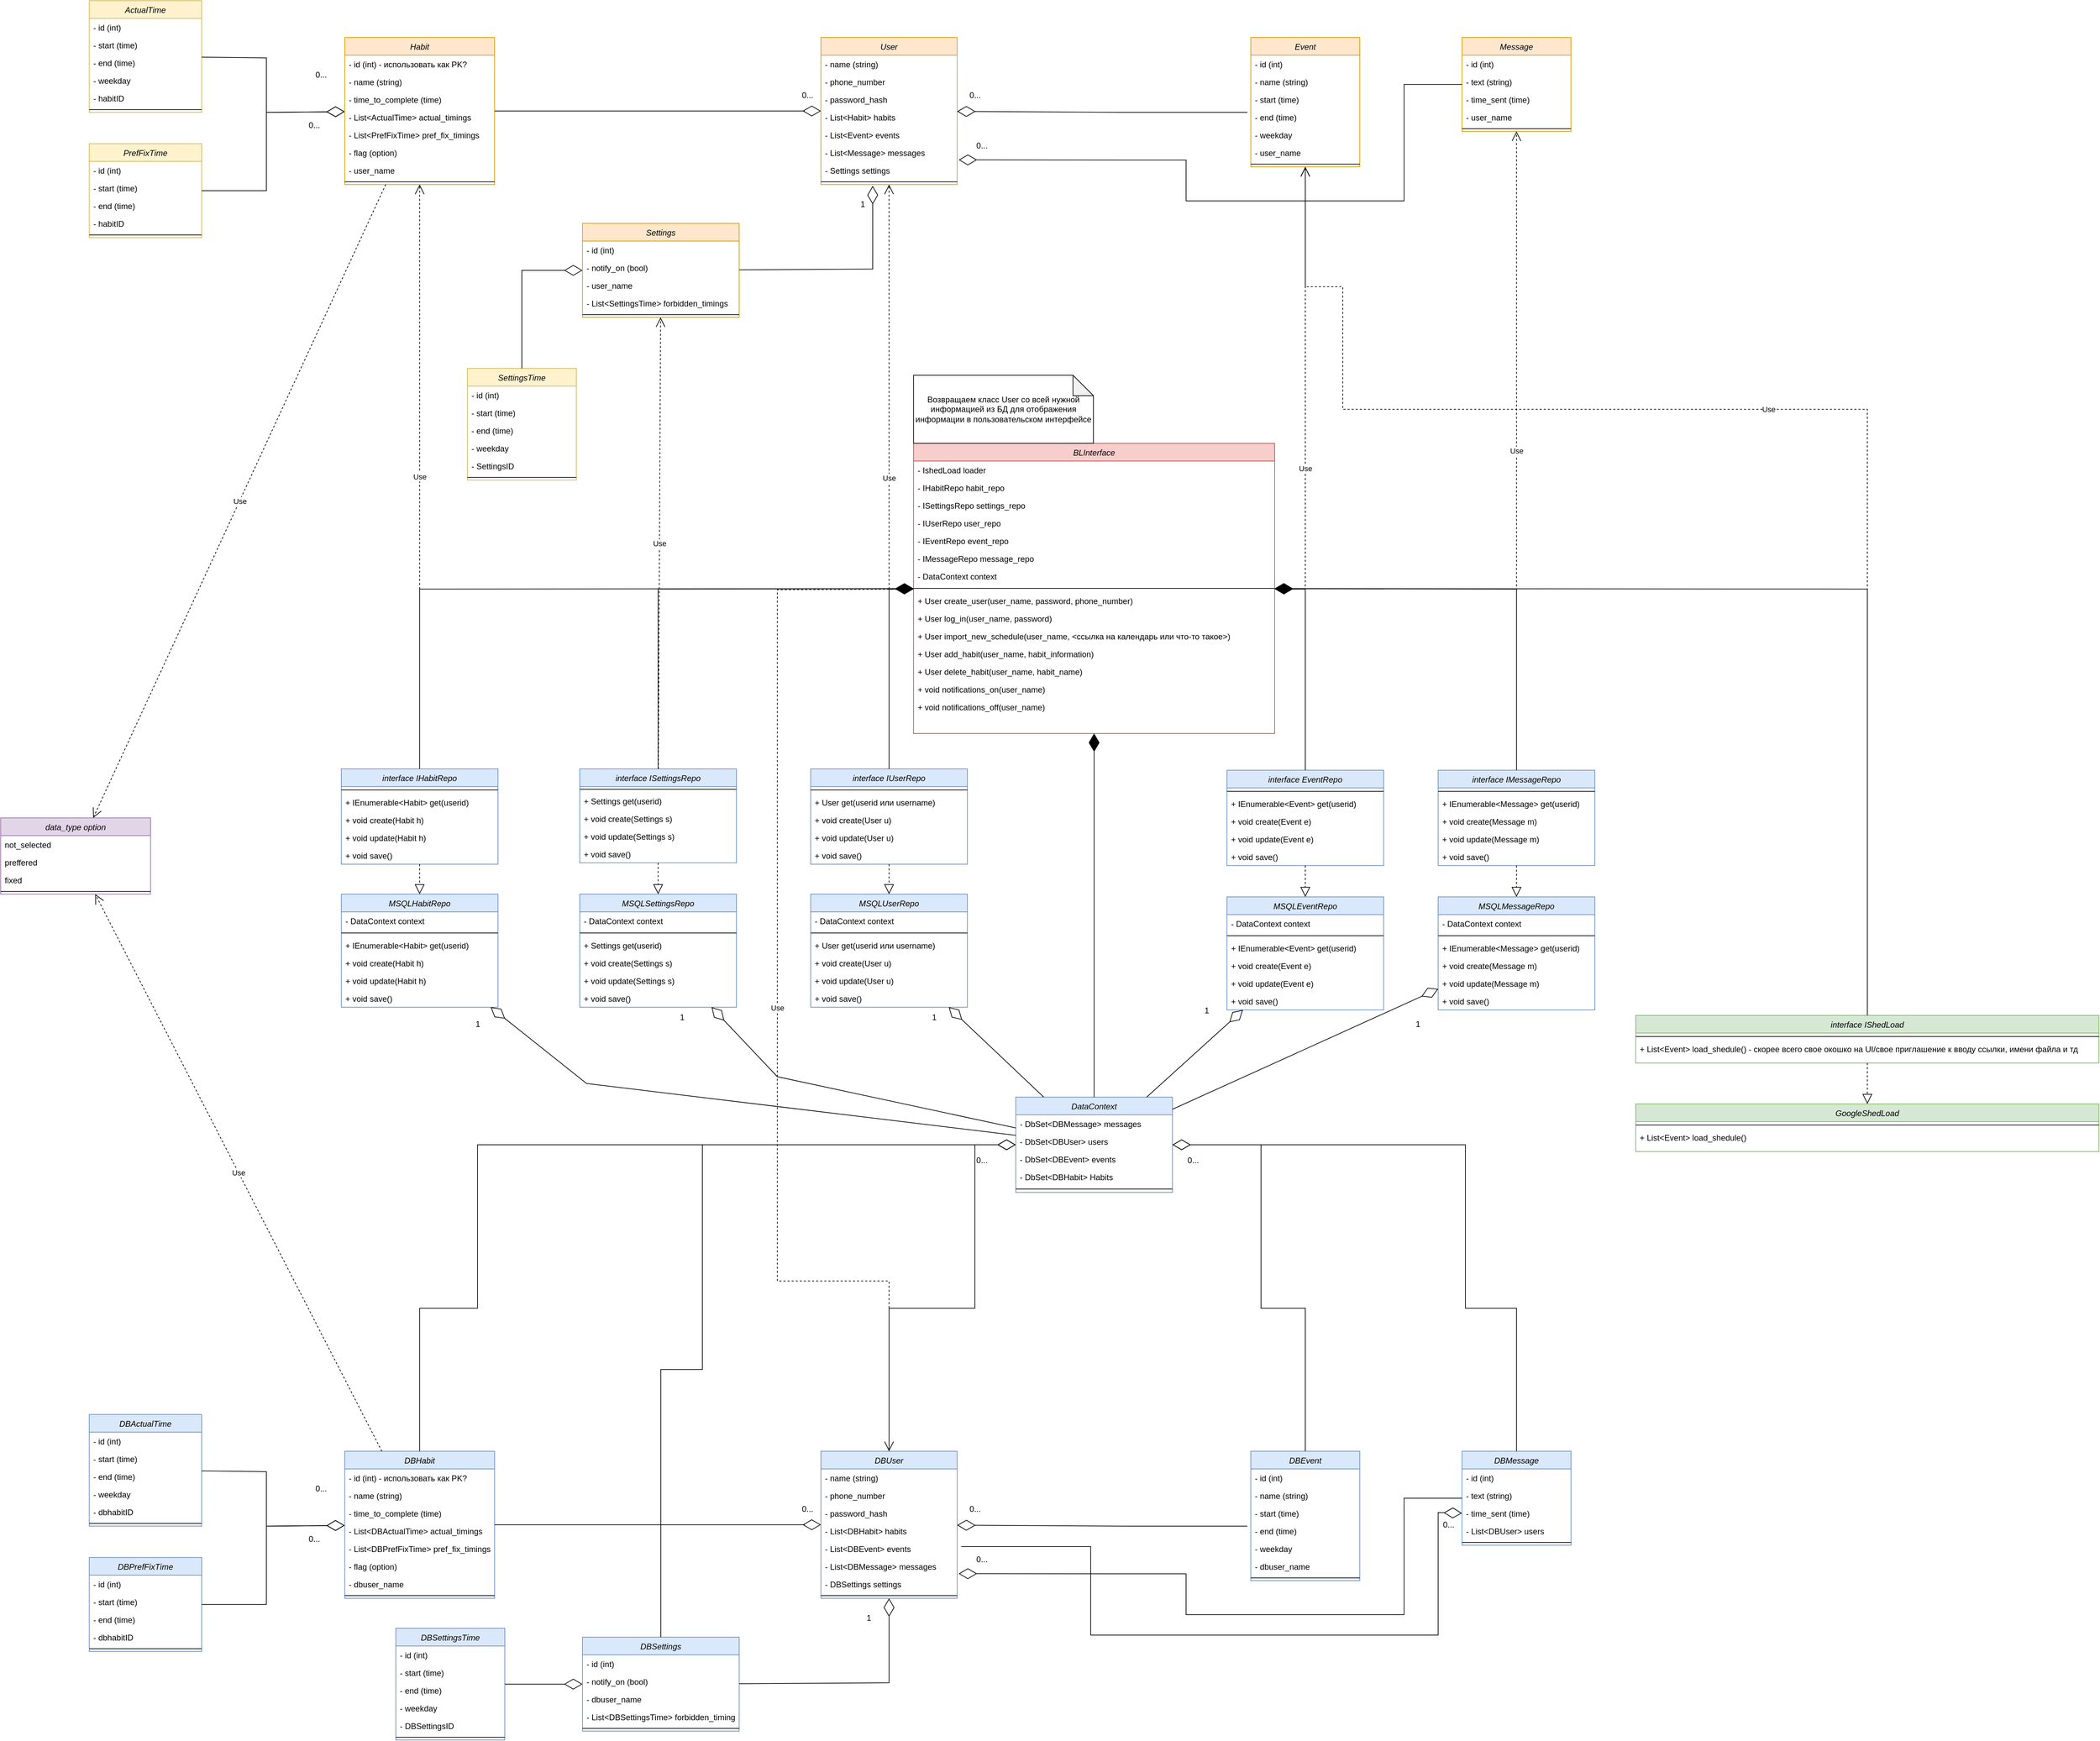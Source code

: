 <mxfile version="26.1.1">
  <diagram id="C5RBs43oDa-KdzZeNtuy" name="Page-1">
    <mxGraphModel dx="1768" dy="2982" grid="1" gridSize="10" guides="1" tooltips="1" connect="1" arrows="1" fold="1" page="1" pageScale="1" pageWidth="827" pageHeight="1169" math="0" shadow="0">
      <root>
        <mxCell id="WIyWlLk6GJQsqaUBKTNV-0" />
        <mxCell id="WIyWlLk6GJQsqaUBKTNV-1" parent="WIyWlLk6GJQsqaUBKTNV-0" />
        <mxCell id="zkfFHV4jXpPFQw0GAbJ--0" value="DBActualTime" style="swimlane;fontStyle=2;align=center;verticalAlign=top;childLayout=stackLayout;horizontal=1;startSize=26;horizontalStack=0;resizeParent=1;resizeLast=0;collapsible=1;marginBottom=0;rounded=0;shadow=0;strokeWidth=1;fillColor=#dae8fc;strokeColor=#6c8ebf;" parent="WIyWlLk6GJQsqaUBKTNV-1" vertex="1">
          <mxGeometry x="-680" y="66" width="165" height="164" as="geometry">
            <mxRectangle x="230" y="140" width="160" height="26" as="alternateBounds" />
          </mxGeometry>
        </mxCell>
        <mxCell id="zkfFHV4jXpPFQw0GAbJ--1" value="- id (int)" style="text;align=left;verticalAlign=top;spacingLeft=4;spacingRight=4;overflow=hidden;rotatable=0;points=[[0,0.5],[1,0.5]];portConstraint=eastwest;" parent="zkfFHV4jXpPFQw0GAbJ--0" vertex="1">
          <mxGeometry y="26" width="165" height="26" as="geometry" />
        </mxCell>
        <mxCell id="zkfFHV4jXpPFQw0GAbJ--2" value="- start (time)" style="text;align=left;verticalAlign=top;spacingLeft=4;spacingRight=4;overflow=hidden;rotatable=0;points=[[0,0.5],[1,0.5]];portConstraint=eastwest;rounded=0;shadow=0;html=0;" parent="zkfFHV4jXpPFQw0GAbJ--0" vertex="1">
          <mxGeometry y="52" width="165" height="26" as="geometry" />
        </mxCell>
        <mxCell id="zkfFHV4jXpPFQw0GAbJ--3" value="- end (time)" style="text;align=left;verticalAlign=top;spacingLeft=4;spacingRight=4;overflow=hidden;rotatable=0;points=[[0,0.5],[1,0.5]];portConstraint=eastwest;rounded=0;shadow=0;html=0;" parent="zkfFHV4jXpPFQw0GAbJ--0" vertex="1">
          <mxGeometry y="78" width="165" height="26" as="geometry" />
        </mxCell>
        <mxCell id="riprcVEigBUEvsS6K9Pd-5" value="- weekday" style="text;align=left;verticalAlign=top;spacingLeft=4;spacingRight=4;overflow=hidden;rotatable=0;points=[[0,0.5],[1,0.5]];portConstraint=eastwest;rounded=0;shadow=0;html=0;" parent="zkfFHV4jXpPFQw0GAbJ--0" vertex="1">
          <mxGeometry y="104" width="165" height="26" as="geometry" />
        </mxCell>
        <mxCell id="riprcVEigBUEvsS6K9Pd-16" value="- dbhabitID" style="text;align=left;verticalAlign=top;spacingLeft=4;spacingRight=4;overflow=hidden;rotatable=0;points=[[0,0.5],[1,0.5]];portConstraint=eastwest;rounded=0;shadow=0;html=0;" parent="zkfFHV4jXpPFQw0GAbJ--0" vertex="1">
          <mxGeometry y="130" width="165" height="26" as="geometry" />
        </mxCell>
        <mxCell id="zkfFHV4jXpPFQw0GAbJ--4" value="" style="line;html=1;strokeWidth=1;align=left;verticalAlign=middle;spacingTop=-1;spacingLeft=3;spacingRight=3;rotatable=0;labelPosition=right;points=[];portConstraint=eastwest;" parent="zkfFHV4jXpPFQw0GAbJ--0" vertex="1">
          <mxGeometry y="156" width="165" height="8" as="geometry" />
        </mxCell>
        <mxCell id="riprcVEigBUEvsS6K9Pd-0" value="DBHabit" style="swimlane;fontStyle=2;align=center;verticalAlign=top;childLayout=stackLayout;horizontal=1;startSize=26;horizontalStack=0;resizeParent=1;resizeLast=0;collapsible=1;marginBottom=0;rounded=0;shadow=0;strokeWidth=1;fillColor=#dae8fc;strokeColor=#6c8ebf;" parent="WIyWlLk6GJQsqaUBKTNV-1" vertex="1">
          <mxGeometry x="-305" y="120" width="220" height="216" as="geometry">
            <mxRectangle x="230" y="140" width="160" height="26" as="alternateBounds" />
          </mxGeometry>
        </mxCell>
        <mxCell id="riprcVEigBUEvsS6K9Pd-1" value="- id (int) - использовать как PK?" style="text;align=left;verticalAlign=top;spacingLeft=4;spacingRight=4;overflow=hidden;rotatable=0;points=[[0,0.5],[1,0.5]];portConstraint=eastwest;" parent="riprcVEigBUEvsS6K9Pd-0" vertex="1">
          <mxGeometry y="26" width="220" height="26" as="geometry" />
        </mxCell>
        <mxCell id="riprcVEigBUEvsS6K9Pd-2" value="- name (string)" style="text;align=left;verticalAlign=top;spacingLeft=4;spacingRight=4;overflow=hidden;rotatable=0;points=[[0,0.5],[1,0.5]];portConstraint=eastwest;rounded=0;shadow=0;html=0;" parent="riprcVEigBUEvsS6K9Pd-0" vertex="1">
          <mxGeometry y="52" width="220" height="26" as="geometry" />
        </mxCell>
        <mxCell id="riprcVEigBUEvsS6K9Pd-3" value="- time_to_complete (time)" style="text;align=left;verticalAlign=top;spacingLeft=4;spacingRight=4;overflow=hidden;rotatable=0;points=[[0,0.5],[1,0.5]];portConstraint=eastwest;rounded=0;shadow=0;html=0;" parent="riprcVEigBUEvsS6K9Pd-0" vertex="1">
          <mxGeometry y="78" width="220" height="26" as="geometry" />
        </mxCell>
        <mxCell id="riprcVEigBUEvsS6K9Pd-6" value="- List&lt;DBActualTime&gt; actual_timings" style="text;align=left;verticalAlign=top;spacingLeft=4;spacingRight=4;overflow=hidden;rotatable=0;points=[[0,0.5],[1,0.5]];portConstraint=eastwest;rounded=0;shadow=0;html=0;" parent="riprcVEigBUEvsS6K9Pd-0" vertex="1">
          <mxGeometry y="104" width="220" height="26" as="geometry" />
        </mxCell>
        <mxCell id="riprcVEigBUEvsS6K9Pd-27" value="- List&lt;DBPrefFixTime&gt; pref_fix_timings" style="text;align=left;verticalAlign=top;spacingLeft=4;spacingRight=4;overflow=hidden;rotatable=0;points=[[0,0.5],[1,0.5]];portConstraint=eastwest;rounded=0;shadow=0;html=0;" parent="riprcVEigBUEvsS6K9Pd-0" vertex="1">
          <mxGeometry y="130" width="220" height="26" as="geometry" />
        </mxCell>
        <mxCell id="riprcVEigBUEvsS6K9Pd-28" value="- flag (option)" style="text;align=left;verticalAlign=top;spacingLeft=4;spacingRight=4;overflow=hidden;rotatable=0;points=[[0,0.5],[1,0.5]];portConstraint=eastwest;rounded=0;shadow=0;html=0;" parent="riprcVEigBUEvsS6K9Pd-0" vertex="1">
          <mxGeometry y="156" width="220" height="26" as="geometry" />
        </mxCell>
        <mxCell id="riprcVEigBUEvsS6K9Pd-39" value="- dbuser_name" style="text;align=left;verticalAlign=top;spacingLeft=4;spacingRight=4;overflow=hidden;rotatable=0;points=[[0,0.5],[1,0.5]];portConstraint=eastwest;rounded=0;shadow=0;html=0;" parent="riprcVEigBUEvsS6K9Pd-0" vertex="1">
          <mxGeometry y="182" width="220" height="26" as="geometry" />
        </mxCell>
        <mxCell id="riprcVEigBUEvsS6K9Pd-4" value="" style="line;html=1;strokeWidth=1;align=left;verticalAlign=middle;spacingTop=-1;spacingLeft=3;spacingRight=3;rotatable=0;labelPosition=right;points=[];portConstraint=eastwest;" parent="riprcVEigBUEvsS6K9Pd-0" vertex="1">
          <mxGeometry y="208" width="220" height="8" as="geometry" />
        </mxCell>
        <mxCell id="riprcVEigBUEvsS6K9Pd-7" value="" style="endArrow=diamondThin;endFill=0;endSize=24;html=1;rounded=0;" parent="WIyWlLk6GJQsqaUBKTNV-1" source="zkfFHV4jXpPFQw0GAbJ--0" target="riprcVEigBUEvsS6K9Pd-0" edge="1">
          <mxGeometry width="160" relative="1" as="geometry">
            <mxPoint x="-240" y="200" as="sourcePoint" />
            <mxPoint x="-80" y="200" as="targetPoint" />
            <Array as="points">
              <mxPoint x="-420" y="150" />
              <mxPoint x="-420" y="230" />
            </Array>
          </mxGeometry>
        </mxCell>
        <mxCell id="riprcVEigBUEvsS6K9Pd-8" value="0..." style="text;html=1;align=center;verticalAlign=middle;resizable=0;points=[];autosize=1;strokeColor=none;fillColor=none;" parent="WIyWlLk6GJQsqaUBKTNV-1" vertex="1">
          <mxGeometry x="-360" y="160" width="40" height="30" as="geometry" />
        </mxCell>
        <mxCell id="riprcVEigBUEvsS6K9Pd-10" value="DBPrefFixTime" style="swimlane;fontStyle=2;align=center;verticalAlign=top;childLayout=stackLayout;horizontal=1;startSize=26;horizontalStack=0;resizeParent=1;resizeLast=0;collapsible=1;marginBottom=0;rounded=0;shadow=0;strokeWidth=1;fillColor=#dae8fc;strokeColor=#6c8ebf;" parent="WIyWlLk6GJQsqaUBKTNV-1" vertex="1">
          <mxGeometry x="-680" y="276" width="165" height="138" as="geometry">
            <mxRectangle x="230" y="140" width="160" height="26" as="alternateBounds" />
          </mxGeometry>
        </mxCell>
        <mxCell id="riprcVEigBUEvsS6K9Pd-11" value="- id (int)" style="text;align=left;verticalAlign=top;spacingLeft=4;spacingRight=4;overflow=hidden;rotatable=0;points=[[0,0.5],[1,0.5]];portConstraint=eastwest;" parent="riprcVEigBUEvsS6K9Pd-10" vertex="1">
          <mxGeometry y="26" width="165" height="26" as="geometry" />
        </mxCell>
        <mxCell id="riprcVEigBUEvsS6K9Pd-12" value="- start (time)" style="text;align=left;verticalAlign=top;spacingLeft=4;spacingRight=4;overflow=hidden;rotatable=0;points=[[0,0.5],[1,0.5]];portConstraint=eastwest;rounded=0;shadow=0;html=0;" parent="riprcVEigBUEvsS6K9Pd-10" vertex="1">
          <mxGeometry y="52" width="165" height="26" as="geometry" />
        </mxCell>
        <mxCell id="riprcVEigBUEvsS6K9Pd-13" value="- end (time)" style="text;align=left;verticalAlign=top;spacingLeft=4;spacingRight=4;overflow=hidden;rotatable=0;points=[[0,0.5],[1,0.5]];portConstraint=eastwest;rounded=0;shadow=0;html=0;" parent="riprcVEigBUEvsS6K9Pd-10" vertex="1">
          <mxGeometry y="78" width="165" height="26" as="geometry" />
        </mxCell>
        <mxCell id="riprcVEigBUEvsS6K9Pd-17" value="- dbhabitID" style="text;align=left;verticalAlign=top;spacingLeft=4;spacingRight=4;overflow=hidden;rotatable=0;points=[[0,0.5],[1,0.5]];portConstraint=eastwest;rounded=0;shadow=0;html=0;" parent="riprcVEigBUEvsS6K9Pd-10" vertex="1">
          <mxGeometry y="104" width="165" height="26" as="geometry" />
        </mxCell>
        <mxCell id="riprcVEigBUEvsS6K9Pd-15" value="" style="line;html=1;strokeWidth=1;align=left;verticalAlign=middle;spacingTop=-1;spacingLeft=3;spacingRight=3;rotatable=0;labelPosition=right;points=[];portConstraint=eastwest;" parent="riprcVEigBUEvsS6K9Pd-10" vertex="1">
          <mxGeometry y="130" width="165" height="8" as="geometry" />
        </mxCell>
        <mxCell id="riprcVEigBUEvsS6K9Pd-19" value="0..." style="text;html=1;align=center;verticalAlign=middle;resizable=0;points=[];autosize=1;strokeColor=none;fillColor=none;flipH=1;" parent="WIyWlLk6GJQsqaUBKTNV-1" vertex="1">
          <mxGeometry x="-370" y="234" width="40" height="30" as="geometry" />
        </mxCell>
        <mxCell id="riprcVEigBUEvsS6K9Pd-20" value="DBEvent" style="swimlane;fontStyle=2;align=center;verticalAlign=top;childLayout=stackLayout;horizontal=1;startSize=26;horizontalStack=0;resizeParent=1;resizeLast=0;collapsible=1;marginBottom=0;rounded=0;shadow=0;strokeWidth=1;fillColor=#dae8fc;strokeColor=#6c8ebf;" parent="WIyWlLk6GJQsqaUBKTNV-1" vertex="1">
          <mxGeometry x="1025" y="120" width="160" height="190" as="geometry">
            <mxRectangle x="230" y="140" width="160" height="26" as="alternateBounds" />
          </mxGeometry>
        </mxCell>
        <mxCell id="riprcVEigBUEvsS6K9Pd-21" value="- id (int)" style="text;align=left;verticalAlign=top;spacingLeft=4;spacingRight=4;overflow=hidden;rotatable=0;points=[[0,0.5],[1,0.5]];portConstraint=eastwest;" parent="riprcVEigBUEvsS6K9Pd-20" vertex="1">
          <mxGeometry y="26" width="160" height="26" as="geometry" />
        </mxCell>
        <mxCell id="riprcVEigBUEvsS6K9Pd-38" value="- name (string)" style="text;align=left;verticalAlign=top;spacingLeft=4;spacingRight=4;overflow=hidden;rotatable=0;points=[[0,0.5],[1,0.5]];portConstraint=eastwest;" parent="riprcVEigBUEvsS6K9Pd-20" vertex="1">
          <mxGeometry y="52" width="160" height="26" as="geometry" />
        </mxCell>
        <mxCell id="riprcVEigBUEvsS6K9Pd-22" value="- start (time)" style="text;align=left;verticalAlign=top;spacingLeft=4;spacingRight=4;overflow=hidden;rotatable=0;points=[[0,0.5],[1,0.5]];portConstraint=eastwest;rounded=0;shadow=0;html=0;" parent="riprcVEigBUEvsS6K9Pd-20" vertex="1">
          <mxGeometry y="78" width="160" height="26" as="geometry" />
        </mxCell>
        <mxCell id="riprcVEigBUEvsS6K9Pd-23" value="- end (time)" style="text;align=left;verticalAlign=top;spacingLeft=4;spacingRight=4;overflow=hidden;rotatable=0;points=[[0,0.5],[1,0.5]];portConstraint=eastwest;rounded=0;shadow=0;html=0;" parent="riprcVEigBUEvsS6K9Pd-20" vertex="1">
          <mxGeometry y="104" width="160" height="26" as="geometry" />
        </mxCell>
        <mxCell id="riprcVEigBUEvsS6K9Pd-24" value="- weekday" style="text;align=left;verticalAlign=top;spacingLeft=4;spacingRight=4;overflow=hidden;rotatable=0;points=[[0,0.5],[1,0.5]];portConstraint=eastwest;rounded=0;shadow=0;html=0;" parent="riprcVEigBUEvsS6K9Pd-20" vertex="1">
          <mxGeometry y="130" width="160" height="26" as="geometry" />
        </mxCell>
        <mxCell id="riprcVEigBUEvsS6K9Pd-25" value="- dbuser_name" style="text;align=left;verticalAlign=top;spacingLeft=4;spacingRight=4;overflow=hidden;rotatable=0;points=[[0,0.5],[1,0.5]];portConstraint=eastwest;rounded=0;shadow=0;html=0;" parent="riprcVEigBUEvsS6K9Pd-20" vertex="1">
          <mxGeometry y="156" width="160" height="26" as="geometry" />
        </mxCell>
        <mxCell id="riprcVEigBUEvsS6K9Pd-26" value="" style="line;html=1;strokeWidth=1;align=left;verticalAlign=middle;spacingTop=-1;spacingLeft=3;spacingRight=3;rotatable=0;labelPosition=right;points=[];portConstraint=eastwest;" parent="riprcVEigBUEvsS6K9Pd-20" vertex="1">
          <mxGeometry y="182" width="160" height="8" as="geometry" />
        </mxCell>
        <mxCell id="riprcVEigBUEvsS6K9Pd-29" value="data_type option" style="swimlane;fontStyle=2;align=center;verticalAlign=top;childLayout=stackLayout;horizontal=1;startSize=26;horizontalStack=0;resizeParent=1;resizeLast=0;collapsible=1;marginBottom=0;rounded=0;shadow=0;strokeWidth=1;fillColor=#e1d5e7;strokeColor=#9673a6;" parent="WIyWlLk6GJQsqaUBKTNV-1" vertex="1">
          <mxGeometry x="-810" y="-810" width="220" height="112" as="geometry">
            <mxRectangle x="230" y="140" width="160" height="26" as="alternateBounds" />
          </mxGeometry>
        </mxCell>
        <mxCell id="riprcVEigBUEvsS6K9Pd-30" value="not_selected" style="text;align=left;verticalAlign=top;spacingLeft=4;spacingRight=4;overflow=hidden;rotatable=0;points=[[0,0.5],[1,0.5]];portConstraint=eastwest;" parent="riprcVEigBUEvsS6K9Pd-29" vertex="1">
          <mxGeometry y="26" width="220" height="26" as="geometry" />
        </mxCell>
        <mxCell id="riprcVEigBUEvsS6K9Pd-31" value="preffered" style="text;align=left;verticalAlign=top;spacingLeft=4;spacingRight=4;overflow=hidden;rotatable=0;points=[[0,0.5],[1,0.5]];portConstraint=eastwest;rounded=0;shadow=0;html=0;" parent="riprcVEigBUEvsS6K9Pd-29" vertex="1">
          <mxGeometry y="52" width="220" height="26" as="geometry" />
        </mxCell>
        <mxCell id="riprcVEigBUEvsS6K9Pd-32" value="fixed" style="text;align=left;verticalAlign=top;spacingLeft=4;spacingRight=4;overflow=hidden;rotatable=0;points=[[0,0.5],[1,0.5]];portConstraint=eastwest;rounded=0;shadow=0;html=0;" parent="riprcVEigBUEvsS6K9Pd-29" vertex="1">
          <mxGeometry y="78" width="220" height="26" as="geometry" />
        </mxCell>
        <mxCell id="riprcVEigBUEvsS6K9Pd-36" value="" style="line;html=1;strokeWidth=1;align=left;verticalAlign=middle;spacingTop=-1;spacingLeft=3;spacingRight=3;rotatable=0;labelPosition=right;points=[];portConstraint=eastwest;" parent="riprcVEigBUEvsS6K9Pd-29" vertex="1">
          <mxGeometry y="104" width="220" height="8" as="geometry" />
        </mxCell>
        <mxCell id="riprcVEigBUEvsS6K9Pd-37" value="Use" style="endArrow=open;endSize=12;dashed=1;html=1;rounded=0;" parent="WIyWlLk6GJQsqaUBKTNV-1" source="riprcVEigBUEvsS6K9Pd-0" target="riprcVEigBUEvsS6K9Pd-29" edge="1">
          <mxGeometry width="160" relative="1" as="geometry">
            <mxPoint x="-40" y="250" as="sourcePoint" />
            <mxPoint x="120" y="250" as="targetPoint" />
          </mxGeometry>
        </mxCell>
        <mxCell id="riprcVEigBUEvsS6K9Pd-40" value="DBUser" style="swimlane;fontStyle=2;align=center;verticalAlign=top;childLayout=stackLayout;horizontal=1;startSize=26;horizontalStack=0;resizeParent=1;resizeLast=0;collapsible=1;marginBottom=0;rounded=0;shadow=0;strokeWidth=1;fillColor=#dae8fc;strokeColor=#6c8ebf;" parent="WIyWlLk6GJQsqaUBKTNV-1" vertex="1">
          <mxGeometry x="394" y="120" width="200" height="216" as="geometry">
            <mxRectangle x="230" y="140" width="160" height="26" as="alternateBounds" />
          </mxGeometry>
        </mxCell>
        <mxCell id="riprcVEigBUEvsS6K9Pd-42" value="- name (string)" style="text;align=left;verticalAlign=top;spacingLeft=4;spacingRight=4;overflow=hidden;rotatable=0;points=[[0,0.5],[1,0.5]];portConstraint=eastwest;" parent="riprcVEigBUEvsS6K9Pd-40" vertex="1">
          <mxGeometry y="26" width="200" height="26" as="geometry" />
        </mxCell>
        <mxCell id="riprcVEigBUEvsS6K9Pd-43" value="- phone_number" style="text;align=left;verticalAlign=top;spacingLeft=4;spacingRight=4;overflow=hidden;rotatable=0;points=[[0,0.5],[1,0.5]];portConstraint=eastwest;rounded=0;shadow=0;html=0;" parent="riprcVEigBUEvsS6K9Pd-40" vertex="1">
          <mxGeometry y="52" width="200" height="26" as="geometry" />
        </mxCell>
        <mxCell id="riprcVEigBUEvsS6K9Pd-44" value="- password_hash" style="text;align=left;verticalAlign=top;spacingLeft=4;spacingRight=4;overflow=hidden;rotatable=0;points=[[0,0.5],[1,0.5]];portConstraint=eastwest;rounded=0;shadow=0;html=0;" parent="riprcVEigBUEvsS6K9Pd-40" vertex="1">
          <mxGeometry y="78" width="200" height="26" as="geometry" />
        </mxCell>
        <mxCell id="riprcVEigBUEvsS6K9Pd-45" value="- List&lt;DBHabit&gt; habits" style="text;align=left;verticalAlign=top;spacingLeft=4;spacingRight=4;overflow=hidden;rotatable=0;points=[[0,0.5],[1,0.5]];portConstraint=eastwest;rounded=0;shadow=0;html=0;" parent="riprcVEigBUEvsS6K9Pd-40" vertex="1">
          <mxGeometry y="104" width="200" height="26" as="geometry" />
        </mxCell>
        <mxCell id="riprcVEigBUEvsS6K9Pd-46" value="- List&lt;DBEvent&gt; events" style="text;align=left;verticalAlign=top;spacingLeft=4;spacingRight=4;overflow=hidden;rotatable=0;points=[[0,0.5],[1,0.5]];portConstraint=eastwest;rounded=0;shadow=0;html=0;" parent="riprcVEigBUEvsS6K9Pd-40" vertex="1">
          <mxGeometry y="130" width="200" height="26" as="geometry" />
        </mxCell>
        <mxCell id="riprcVEigBUEvsS6K9Pd-48" value="- List&lt;DBMessage&gt; messages" style="text;align=left;verticalAlign=top;spacingLeft=4;spacingRight=4;overflow=hidden;rotatable=0;points=[[0,0.5],[1,0.5]];portConstraint=eastwest;rounded=0;shadow=0;html=0;" parent="riprcVEigBUEvsS6K9Pd-40" vertex="1">
          <mxGeometry y="156" width="200" height="26" as="geometry" />
        </mxCell>
        <mxCell id="riprcVEigBUEvsS6K9Pd-62" value="- DBSettings settings" style="text;align=left;verticalAlign=top;spacingLeft=4;spacingRight=4;overflow=hidden;rotatable=0;points=[[0,0.5],[1,0.5]];portConstraint=eastwest;rounded=0;shadow=0;html=0;" parent="riprcVEigBUEvsS6K9Pd-40" vertex="1">
          <mxGeometry y="182" width="200" height="26" as="geometry" />
        </mxCell>
        <mxCell id="riprcVEigBUEvsS6K9Pd-47" value="" style="line;html=1;strokeWidth=1;align=left;verticalAlign=middle;spacingTop=-1;spacingLeft=3;spacingRight=3;rotatable=0;labelPosition=right;points=[];portConstraint=eastwest;" parent="riprcVEigBUEvsS6K9Pd-40" vertex="1">
          <mxGeometry y="208" width="200" height="8" as="geometry" />
        </mxCell>
        <mxCell id="riprcVEigBUEvsS6K9Pd-49" value="" style="endArrow=diamondThin;endFill=0;endSize=24;html=1;rounded=0;" parent="WIyWlLk6GJQsqaUBKTNV-1" source="riprcVEigBUEvsS6K9Pd-0" target="riprcVEigBUEvsS6K9Pd-40" edge="1">
          <mxGeometry width="160" relative="1" as="geometry">
            <mxPoint x="530" y="500" as="sourcePoint" />
            <mxPoint x="690" y="500" as="targetPoint" />
            <Array as="points">
              <mxPoint x="370" y="228" />
            </Array>
          </mxGeometry>
        </mxCell>
        <mxCell id="riprcVEigBUEvsS6K9Pd-51" value="" style="endArrow=diamondThin;endFill=0;endSize=24;html=1;rounded=0;" parent="WIyWlLk6GJQsqaUBKTNV-1" target="riprcVEigBUEvsS6K9Pd-40" edge="1">
          <mxGeometry width="160" relative="1" as="geometry">
            <mxPoint x="1020" y="230" as="sourcePoint" />
            <mxPoint x="1230" y="510" as="targetPoint" />
            <Array as="points">
              <mxPoint x="960" y="230" />
              <mxPoint x="840" y="230" />
            </Array>
          </mxGeometry>
        </mxCell>
        <mxCell id="riprcVEigBUEvsS6K9Pd-52" value="DBMessage" style="swimlane;fontStyle=2;align=center;verticalAlign=top;childLayout=stackLayout;horizontal=1;startSize=26;horizontalStack=0;resizeParent=1;resizeLast=0;collapsible=1;marginBottom=0;rounded=0;shadow=0;strokeWidth=1;fillColor=#dae8fc;strokeColor=#6c8ebf;" parent="WIyWlLk6GJQsqaUBKTNV-1" vertex="1">
          <mxGeometry x="1335" y="120" width="160" height="138" as="geometry">
            <mxRectangle x="230" y="140" width="160" height="26" as="alternateBounds" />
          </mxGeometry>
        </mxCell>
        <mxCell id="riprcVEigBUEvsS6K9Pd-53" value="- id (int)" style="text;align=left;verticalAlign=top;spacingLeft=4;spacingRight=4;overflow=hidden;rotatable=0;points=[[0,0.5],[1,0.5]];portConstraint=eastwest;" parent="riprcVEigBUEvsS6K9Pd-52" vertex="1">
          <mxGeometry y="26" width="160" height="26" as="geometry" />
        </mxCell>
        <mxCell id="riprcVEigBUEvsS6K9Pd-54" value="- text (string)" style="text;align=left;verticalAlign=top;spacingLeft=4;spacingRight=4;overflow=hidden;rotatable=0;points=[[0,0.5],[1,0.5]];portConstraint=eastwest;" parent="riprcVEigBUEvsS6K9Pd-52" vertex="1">
          <mxGeometry y="52" width="160" height="26" as="geometry" />
        </mxCell>
        <mxCell id="riprcVEigBUEvsS6K9Pd-55" value="- time_sent (time)" style="text;align=left;verticalAlign=top;spacingLeft=4;spacingRight=4;overflow=hidden;rotatable=0;points=[[0,0.5],[1,0.5]];portConstraint=eastwest;rounded=0;shadow=0;html=0;" parent="riprcVEigBUEvsS6K9Pd-52" vertex="1">
          <mxGeometry y="78" width="160" height="26" as="geometry" />
        </mxCell>
        <mxCell id="riprcVEigBUEvsS6K9Pd-56" value="- List&lt;DBUser&gt; users" style="text;align=left;verticalAlign=top;spacingLeft=4;spacingRight=4;overflow=hidden;rotatable=0;points=[[0,0.5],[1,0.5]];portConstraint=eastwest;rounded=0;shadow=0;html=0;" parent="riprcVEigBUEvsS6K9Pd-52" vertex="1">
          <mxGeometry y="104" width="160" height="26" as="geometry" />
        </mxCell>
        <mxCell id="riprcVEigBUEvsS6K9Pd-59" value="" style="line;html=1;strokeWidth=1;align=left;verticalAlign=middle;spacingTop=-1;spacingLeft=3;spacingRight=3;rotatable=0;labelPosition=right;points=[];portConstraint=eastwest;" parent="riprcVEigBUEvsS6K9Pd-52" vertex="1">
          <mxGeometry y="130" width="160" height="8" as="geometry" />
        </mxCell>
        <mxCell id="riprcVEigBUEvsS6K9Pd-63" value="DBSettings" style="swimlane;fontStyle=2;align=center;verticalAlign=top;childLayout=stackLayout;horizontal=1;startSize=26;horizontalStack=0;resizeParent=1;resizeLast=0;collapsible=1;marginBottom=0;rounded=0;shadow=0;strokeWidth=1;fillColor=#dae8fc;strokeColor=#6c8ebf;" parent="WIyWlLk6GJQsqaUBKTNV-1" vertex="1">
          <mxGeometry x="44" y="393" width="230" height="138" as="geometry">
            <mxRectangle x="230" y="140" width="160" height="26" as="alternateBounds" />
          </mxGeometry>
        </mxCell>
        <mxCell id="riprcVEigBUEvsS6K9Pd-64" value="- id (int)" style="text;align=left;verticalAlign=top;spacingLeft=4;spacingRight=4;overflow=hidden;rotatable=0;points=[[0,0.5],[1,0.5]];portConstraint=eastwest;" parent="riprcVEigBUEvsS6K9Pd-63" vertex="1">
          <mxGeometry y="26" width="230" height="26" as="geometry" />
        </mxCell>
        <mxCell id="riprcVEigBUEvsS6K9Pd-65" value="- notify_on (bool)" style="text;align=left;verticalAlign=top;spacingLeft=4;spacingRight=4;overflow=hidden;rotatable=0;points=[[0,0.5],[1,0.5]];portConstraint=eastwest;" parent="riprcVEigBUEvsS6K9Pd-63" vertex="1">
          <mxGeometry y="52" width="230" height="26" as="geometry" />
        </mxCell>
        <mxCell id="riprcVEigBUEvsS6K9Pd-66" value="- dbuser_name" style="text;align=left;verticalAlign=top;spacingLeft=4;spacingRight=4;overflow=hidden;rotatable=0;points=[[0,0.5],[1,0.5]];portConstraint=eastwest;rounded=0;shadow=0;html=0;" parent="riprcVEigBUEvsS6K9Pd-63" vertex="1">
          <mxGeometry y="78" width="230" height="26" as="geometry" />
        </mxCell>
        <mxCell id="riprcVEigBUEvsS6K9Pd-67" value="- List&lt;DBSettingsTime&gt; forbidden_timings" style="text;align=left;verticalAlign=top;spacingLeft=4;spacingRight=4;overflow=hidden;rotatable=0;points=[[0,0.5],[1,0.5]];portConstraint=eastwest;rounded=0;shadow=0;html=0;" parent="riprcVEigBUEvsS6K9Pd-63" vertex="1">
          <mxGeometry y="104" width="230" height="26" as="geometry" />
        </mxCell>
        <mxCell id="riprcVEigBUEvsS6K9Pd-68" value="" style="line;html=1;strokeWidth=1;align=left;verticalAlign=middle;spacingTop=-1;spacingLeft=3;spacingRight=3;rotatable=0;labelPosition=right;points=[];portConstraint=eastwest;" parent="riprcVEigBUEvsS6K9Pd-63" vertex="1">
          <mxGeometry y="130" width="230" height="8" as="geometry" />
        </mxCell>
        <mxCell id="riprcVEigBUEvsS6K9Pd-69" value="" style="endArrow=diamondThin;endFill=0;endSize=24;html=1;rounded=0;" parent="WIyWlLk6GJQsqaUBKTNV-1" source="riprcVEigBUEvsS6K9Pd-63" target="riprcVEigBUEvsS6K9Pd-40" edge="1">
          <mxGeometry width="160" relative="1" as="geometry">
            <mxPoint x="470" y="750" as="sourcePoint" />
            <mxPoint x="630" y="750" as="targetPoint" />
            <Array as="points">
              <mxPoint x="494" y="460" />
            </Array>
          </mxGeometry>
        </mxCell>
        <mxCell id="riprcVEigBUEvsS6K9Pd-70" value="0..." style="text;html=1;align=center;verticalAlign=middle;resizable=0;points=[];autosize=1;strokeColor=none;fillColor=none;" parent="WIyWlLk6GJQsqaUBKTNV-1" vertex="1">
          <mxGeometry x="600" y="190" width="40" height="30" as="geometry" />
        </mxCell>
        <mxCell id="riprcVEigBUEvsS6K9Pd-71" value="0..." style="text;html=1;align=center;verticalAlign=middle;resizable=0;points=[];autosize=1;strokeColor=none;fillColor=none;" parent="WIyWlLk6GJQsqaUBKTNV-1" vertex="1">
          <mxGeometry x="610" y="264" width="40" height="30" as="geometry" />
        </mxCell>
        <mxCell id="riprcVEigBUEvsS6K9Pd-72" value="0..." style="text;html=1;align=center;verticalAlign=middle;resizable=0;points=[];autosize=1;strokeColor=none;fillColor=none;" parent="WIyWlLk6GJQsqaUBKTNV-1" vertex="1">
          <mxGeometry x="354" y="190" width="40" height="30" as="geometry" />
        </mxCell>
        <mxCell id="riprcVEigBUEvsS6K9Pd-73" value="1" style="text;html=1;align=center;verticalAlign=middle;resizable=0;points=[];autosize=1;strokeColor=none;fillColor=none;" parent="WIyWlLk6GJQsqaUBKTNV-1" vertex="1">
          <mxGeometry x="449" y="350" width="30" height="30" as="geometry" />
        </mxCell>
        <mxCell id="riprcVEigBUEvsS6K9Pd-74" value="" style="endArrow=diamondThin;endFill=0;endSize=24;html=1;rounded=0;entryX=1.011;entryY=0.915;entryDx=0;entryDy=0;entryPerimeter=0;" parent="WIyWlLk6GJQsqaUBKTNV-1" source="riprcVEigBUEvsS6K9Pd-52" target="riprcVEigBUEvsS6K9Pd-48" edge="1">
          <mxGeometry width="160" relative="1" as="geometry">
            <mxPoint x="970" y="618" as="sourcePoint" />
            <mxPoint x="900" y="549" as="targetPoint" />
            <Array as="points">
              <mxPoint x="1250" y="189" />
              <mxPoint x="1250" y="360" />
              <mxPoint x="930" y="360" />
              <mxPoint x="930" y="300" />
            </Array>
          </mxGeometry>
        </mxCell>
        <mxCell id="riprcVEigBUEvsS6K9Pd-76" value="DBSettingsTime" style="swimlane;fontStyle=2;align=center;verticalAlign=top;childLayout=stackLayout;horizontal=1;startSize=26;horizontalStack=0;resizeParent=1;resizeLast=0;collapsible=1;marginBottom=0;rounded=0;shadow=0;strokeWidth=1;fillColor=#dae8fc;strokeColor=#6c8ebf;" parent="WIyWlLk6GJQsqaUBKTNV-1" vertex="1">
          <mxGeometry x="-230" y="380" width="160" height="164" as="geometry">
            <mxRectangle x="230" y="140" width="160" height="26" as="alternateBounds" />
          </mxGeometry>
        </mxCell>
        <mxCell id="riprcVEigBUEvsS6K9Pd-77" value="- id (int)" style="text;align=left;verticalAlign=top;spacingLeft=4;spacingRight=4;overflow=hidden;rotatable=0;points=[[0,0.5],[1,0.5]];portConstraint=eastwest;" parent="riprcVEigBUEvsS6K9Pd-76" vertex="1">
          <mxGeometry y="26" width="160" height="26" as="geometry" />
        </mxCell>
        <mxCell id="riprcVEigBUEvsS6K9Pd-78" value="- start (time)" style="text;align=left;verticalAlign=top;spacingLeft=4;spacingRight=4;overflow=hidden;rotatable=0;points=[[0,0.5],[1,0.5]];portConstraint=eastwest;rounded=0;shadow=0;html=0;" parent="riprcVEigBUEvsS6K9Pd-76" vertex="1">
          <mxGeometry y="52" width="160" height="26" as="geometry" />
        </mxCell>
        <mxCell id="riprcVEigBUEvsS6K9Pd-79" value="- end (time)" style="text;align=left;verticalAlign=top;spacingLeft=4;spacingRight=4;overflow=hidden;rotatable=0;points=[[0,0.5],[1,0.5]];portConstraint=eastwest;rounded=0;shadow=0;html=0;" parent="riprcVEigBUEvsS6K9Pd-76" vertex="1">
          <mxGeometry y="78" width="160" height="26" as="geometry" />
        </mxCell>
        <mxCell id="riprcVEigBUEvsS6K9Pd-80" value="- weekday" style="text;align=left;verticalAlign=top;spacingLeft=4;spacingRight=4;overflow=hidden;rotatable=0;points=[[0,0.5],[1,0.5]];portConstraint=eastwest;rounded=0;shadow=0;html=0;" parent="riprcVEigBUEvsS6K9Pd-76" vertex="1">
          <mxGeometry y="104" width="160" height="26" as="geometry" />
        </mxCell>
        <mxCell id="riprcVEigBUEvsS6K9Pd-81" value="- DBSettingsID" style="text;align=left;verticalAlign=top;spacingLeft=4;spacingRight=4;overflow=hidden;rotatable=0;points=[[0,0.5],[1,0.5]];portConstraint=eastwest;rounded=0;shadow=0;html=0;" parent="riprcVEigBUEvsS6K9Pd-76" vertex="1">
          <mxGeometry y="130" width="160" height="26" as="geometry" />
        </mxCell>
        <mxCell id="riprcVEigBUEvsS6K9Pd-82" value="" style="line;html=1;strokeWidth=1;align=left;verticalAlign=middle;spacingTop=-1;spacingLeft=3;spacingRight=3;rotatable=0;labelPosition=right;points=[];portConstraint=eastwest;" parent="riprcVEigBUEvsS6K9Pd-76" vertex="1">
          <mxGeometry y="156" width="160" height="8" as="geometry" />
        </mxCell>
        <mxCell id="riprcVEigBUEvsS6K9Pd-83" value="" style="endArrow=diamondThin;endFill=0;endSize=24;html=1;rounded=0;" parent="WIyWlLk6GJQsqaUBKTNV-1" source="riprcVEigBUEvsS6K9Pd-76" target="riprcVEigBUEvsS6K9Pd-63" edge="1">
          <mxGeometry width="160" relative="1" as="geometry">
            <mxPoint x="-40" y="484.47" as="sourcePoint" />
            <mxPoint x="120" y="484.47" as="targetPoint" />
          </mxGeometry>
        </mxCell>
        <mxCell id="riprcVEigBUEvsS6K9Pd-84" value="interface ISettingsRepo" style="swimlane;fontStyle=2;align=center;verticalAlign=top;childLayout=stackLayout;horizontal=1;startSize=26;horizontalStack=0;resizeParent=1;resizeLast=0;collapsible=1;marginBottom=0;rounded=0;shadow=0;strokeWidth=1;fillColor=#dae8fc;strokeColor=#6c8ebf;" parent="WIyWlLk6GJQsqaUBKTNV-1" vertex="1">
          <mxGeometry x="40" y="-882" width="230" height="138" as="geometry">
            <mxRectangle x="230" y="140" width="160" height="26" as="alternateBounds" />
          </mxGeometry>
        </mxCell>
        <mxCell id="riprcVEigBUEvsS6K9Pd-90" value="" style="line;html=1;strokeWidth=1;align=left;verticalAlign=middle;spacingTop=-1;spacingLeft=3;spacingRight=3;rotatable=0;labelPosition=right;points=[];portConstraint=eastwest;" parent="riprcVEigBUEvsS6K9Pd-84" vertex="1">
          <mxGeometry y="26" width="230" height="8" as="geometry" />
        </mxCell>
        <mxCell id="riprcVEigBUEvsS6K9Pd-85" value="+ Settings get(userid)" style="text;align=left;verticalAlign=top;spacingLeft=4;spacingRight=4;overflow=hidden;rotatable=0;points=[[0,0.5],[1,0.5]];portConstraint=eastwest;" parent="riprcVEigBUEvsS6K9Pd-84" vertex="1">
          <mxGeometry y="34" width="230" height="26" as="geometry" />
        </mxCell>
        <mxCell id="riprcVEigBUEvsS6K9Pd-86" value="+ void create(Settings s)" style="text;align=left;verticalAlign=top;spacingLeft=4;spacingRight=4;overflow=hidden;rotatable=0;points=[[0,0.5],[1,0.5]];portConstraint=eastwest;rounded=0;shadow=0;html=0;" parent="riprcVEigBUEvsS6K9Pd-84" vertex="1">
          <mxGeometry y="60" width="230" height="26" as="geometry" />
        </mxCell>
        <mxCell id="riprcVEigBUEvsS6K9Pd-87" value="+ void update(Settings s)" style="text;align=left;verticalAlign=top;spacingLeft=4;spacingRight=4;overflow=hidden;rotatable=0;points=[[0,0.5],[1,0.5]];portConstraint=eastwest;rounded=0;shadow=0;html=0;" parent="riprcVEigBUEvsS6K9Pd-84" vertex="1">
          <mxGeometry y="86" width="230" height="26" as="geometry" />
        </mxCell>
        <mxCell id="riprcVEigBUEvsS6K9Pd-88" value="+ void save()" style="text;align=left;verticalAlign=top;spacingLeft=4;spacingRight=4;overflow=hidden;rotatable=0;points=[[0,0.5],[1,0.5]];portConstraint=eastwest;rounded=0;shadow=0;html=0;" parent="riprcVEigBUEvsS6K9Pd-84" vertex="1">
          <mxGeometry y="112" width="230" height="26" as="geometry" />
        </mxCell>
        <mxCell id="riprcVEigBUEvsS6K9Pd-92" value="interface IMessageRepo" style="swimlane;fontStyle=2;align=center;verticalAlign=top;childLayout=stackLayout;horizontal=1;startSize=26;horizontalStack=0;resizeParent=1;resizeLast=0;collapsible=1;marginBottom=0;rounded=0;shadow=0;strokeWidth=1;fillColor=#dae8fc;strokeColor=#6c8ebf;" parent="WIyWlLk6GJQsqaUBKTNV-1" vertex="1">
          <mxGeometry x="1300" y="-880" width="230" height="140" as="geometry">
            <mxRectangle x="230" y="140" width="160" height="26" as="alternateBounds" />
          </mxGeometry>
        </mxCell>
        <mxCell id="riprcVEigBUEvsS6K9Pd-98" value="" style="line;html=1;strokeWidth=1;align=left;verticalAlign=middle;spacingTop=-1;spacingLeft=3;spacingRight=3;rotatable=0;labelPosition=right;points=[];portConstraint=eastwest;" parent="riprcVEigBUEvsS6K9Pd-92" vertex="1">
          <mxGeometry y="26" width="230" height="10" as="geometry" />
        </mxCell>
        <mxCell id="riprcVEigBUEvsS6K9Pd-93" value="+ IEnumerable&lt;Message&gt; get(userid)" style="text;align=left;verticalAlign=top;spacingLeft=4;spacingRight=4;overflow=hidden;rotatable=0;points=[[0,0.5],[1,0.5]];portConstraint=eastwest;" parent="riprcVEigBUEvsS6K9Pd-92" vertex="1">
          <mxGeometry y="36" width="230" height="26" as="geometry" />
        </mxCell>
        <mxCell id="riprcVEigBUEvsS6K9Pd-94" value="+ void create(Message m)" style="text;align=left;verticalAlign=top;spacingLeft=4;spacingRight=4;overflow=hidden;rotatable=0;points=[[0,0.5],[1,0.5]];portConstraint=eastwest;rounded=0;shadow=0;html=0;" parent="riprcVEigBUEvsS6K9Pd-92" vertex="1">
          <mxGeometry y="62" width="230" height="26" as="geometry" />
        </mxCell>
        <mxCell id="riprcVEigBUEvsS6K9Pd-95" value="+ void update(Message m)" style="text;align=left;verticalAlign=top;spacingLeft=4;spacingRight=4;overflow=hidden;rotatable=0;points=[[0,0.5],[1,0.5]];portConstraint=eastwest;rounded=0;shadow=0;html=0;" parent="riprcVEigBUEvsS6K9Pd-92" vertex="1">
          <mxGeometry y="88" width="230" height="26" as="geometry" />
        </mxCell>
        <mxCell id="riprcVEigBUEvsS6K9Pd-96" value="+ void save()" style="text;align=left;verticalAlign=top;spacingLeft=4;spacingRight=4;overflow=hidden;rotatable=0;points=[[0,0.5],[1,0.5]];portConstraint=eastwest;rounded=0;shadow=0;html=0;" parent="riprcVEigBUEvsS6K9Pd-92" vertex="1">
          <mxGeometry y="114" width="230" height="26" as="geometry" />
        </mxCell>
        <mxCell id="riprcVEigBUEvsS6K9Pd-99" value="interface EventRepo" style="swimlane;fontStyle=2;align=center;verticalAlign=top;childLayout=stackLayout;horizontal=1;startSize=26;horizontalStack=0;resizeParent=1;resizeLast=0;collapsible=1;marginBottom=0;rounded=0;shadow=0;strokeWidth=1;fillColor=#dae8fc;strokeColor=#6c8ebf;gradientColor=none;" parent="WIyWlLk6GJQsqaUBKTNV-1" vertex="1">
          <mxGeometry x="990" y="-880" width="230" height="140" as="geometry">
            <mxRectangle x="230" y="140" width="160" height="26" as="alternateBounds" />
          </mxGeometry>
        </mxCell>
        <mxCell id="riprcVEigBUEvsS6K9Pd-104" value="" style="line;html=1;strokeWidth=1;align=left;verticalAlign=middle;spacingTop=-1;spacingLeft=3;spacingRight=3;rotatable=0;labelPosition=right;points=[];portConstraint=eastwest;" parent="riprcVEigBUEvsS6K9Pd-99" vertex="1">
          <mxGeometry y="26" width="230" height="10" as="geometry" />
        </mxCell>
        <mxCell id="riprcVEigBUEvsS6K9Pd-100" value="+ IEnumerable&lt;Event&gt; get(userid)" style="text;align=left;verticalAlign=top;spacingLeft=4;spacingRight=4;overflow=hidden;rotatable=0;points=[[0,0.5],[1,0.5]];portConstraint=eastwest;" parent="riprcVEigBUEvsS6K9Pd-99" vertex="1">
          <mxGeometry y="36" width="230" height="26" as="geometry" />
        </mxCell>
        <mxCell id="riprcVEigBUEvsS6K9Pd-101" value="+ void create(Event e)" style="text;align=left;verticalAlign=top;spacingLeft=4;spacingRight=4;overflow=hidden;rotatable=0;points=[[0,0.5],[1,0.5]];portConstraint=eastwest;rounded=0;shadow=0;html=0;" parent="riprcVEigBUEvsS6K9Pd-99" vertex="1">
          <mxGeometry y="62" width="230" height="26" as="geometry" />
        </mxCell>
        <mxCell id="riprcVEigBUEvsS6K9Pd-102" value="+ void update(Event e)" style="text;align=left;verticalAlign=top;spacingLeft=4;spacingRight=4;overflow=hidden;rotatable=0;points=[[0,0.5],[1,0.5]];portConstraint=eastwest;rounded=0;shadow=0;html=0;" parent="riprcVEigBUEvsS6K9Pd-99" vertex="1">
          <mxGeometry y="88" width="230" height="26" as="geometry" />
        </mxCell>
        <mxCell id="riprcVEigBUEvsS6K9Pd-103" value="+ void save()" style="text;align=left;verticalAlign=top;spacingLeft=4;spacingRight=4;overflow=hidden;rotatable=0;points=[[0,0.5],[1,0.5]];portConstraint=eastwest;rounded=0;shadow=0;html=0;" parent="riprcVEigBUEvsS6K9Pd-99" vertex="1">
          <mxGeometry y="114" width="230" height="26" as="geometry" />
        </mxCell>
        <mxCell id="riprcVEigBUEvsS6K9Pd-105" value="interface IHabitRepo" style="swimlane;fontStyle=2;align=center;verticalAlign=top;childLayout=stackLayout;horizontal=1;startSize=26;horizontalStack=0;resizeParent=1;resizeLast=0;collapsible=1;marginBottom=0;rounded=0;shadow=0;strokeWidth=1;fillColor=#dae8fc;strokeColor=#6c8ebf;" parent="WIyWlLk6GJQsqaUBKTNV-1" vertex="1">
          <mxGeometry x="-310" y="-882" width="230" height="140" as="geometry">
            <mxRectangle x="230" y="140" width="160" height="26" as="alternateBounds" />
          </mxGeometry>
        </mxCell>
        <mxCell id="riprcVEigBUEvsS6K9Pd-110" value="" style="line;html=1;strokeWidth=1;align=left;verticalAlign=middle;spacingTop=-1;spacingLeft=3;spacingRight=3;rotatable=0;labelPosition=right;points=[];portConstraint=eastwest;" parent="riprcVEigBUEvsS6K9Pd-105" vertex="1">
          <mxGeometry y="26" width="230" height="10" as="geometry" />
        </mxCell>
        <mxCell id="riprcVEigBUEvsS6K9Pd-106" value="+ IEnumerable&lt;Habit&gt; get(userid)" style="text;align=left;verticalAlign=top;spacingLeft=4;spacingRight=4;overflow=hidden;rotatable=0;points=[[0,0.5],[1,0.5]];portConstraint=eastwest;" parent="riprcVEigBUEvsS6K9Pd-105" vertex="1">
          <mxGeometry y="36" width="230" height="26" as="geometry" />
        </mxCell>
        <mxCell id="riprcVEigBUEvsS6K9Pd-107" value="+ void create(Habit h)" style="text;align=left;verticalAlign=top;spacingLeft=4;spacingRight=4;overflow=hidden;rotatable=0;points=[[0,0.5],[1,0.5]];portConstraint=eastwest;rounded=0;shadow=0;html=0;" parent="riprcVEigBUEvsS6K9Pd-105" vertex="1">
          <mxGeometry y="62" width="230" height="26" as="geometry" />
        </mxCell>
        <mxCell id="riprcVEigBUEvsS6K9Pd-108" value="+ void update(Habit h)" style="text;align=left;verticalAlign=top;spacingLeft=4;spacingRight=4;overflow=hidden;rotatable=0;points=[[0,0.5],[1,0.5]];portConstraint=eastwest;rounded=0;shadow=0;html=0;" parent="riprcVEigBUEvsS6K9Pd-105" vertex="1">
          <mxGeometry y="88" width="230" height="26" as="geometry" />
        </mxCell>
        <mxCell id="riprcVEigBUEvsS6K9Pd-109" value="+ void save()" style="text;align=left;verticalAlign=top;spacingLeft=4;spacingRight=4;overflow=hidden;rotatable=0;points=[[0,0.5],[1,0.5]];portConstraint=eastwest;rounded=0;shadow=0;html=0;" parent="riprcVEigBUEvsS6K9Pd-105" vertex="1">
          <mxGeometry y="114" width="230" height="26" as="geometry" />
        </mxCell>
        <mxCell id="riprcVEigBUEvsS6K9Pd-112" value="DataContext" style="swimlane;fontStyle=2;align=center;verticalAlign=top;childLayout=stackLayout;horizontal=1;startSize=26;horizontalStack=0;resizeParent=1;resizeLast=0;collapsible=1;marginBottom=0;rounded=0;shadow=0;strokeWidth=1;fillColor=#dae8fc;strokeColor=#6c8ebf;" parent="WIyWlLk6GJQsqaUBKTNV-1" vertex="1">
          <mxGeometry x="680" y="-400" width="230" height="140" as="geometry">
            <mxRectangle x="230" y="140" width="160" height="26" as="alternateBounds" />
          </mxGeometry>
        </mxCell>
        <mxCell id="riprcVEigBUEvsS6K9Pd-113" value="- DbSet&lt;DBMessage&gt; messages" style="text;align=left;verticalAlign=top;spacingLeft=4;spacingRight=4;overflow=hidden;rotatable=0;points=[[0,0.5],[1,0.5]];portConstraint=eastwest;" parent="riprcVEigBUEvsS6K9Pd-112" vertex="1">
          <mxGeometry y="26" width="230" height="26" as="geometry" />
        </mxCell>
        <mxCell id="riprcVEigBUEvsS6K9Pd-114" value="- DbSet&lt;DBUser&gt; users" style="text;align=left;verticalAlign=top;spacingLeft=4;spacingRight=4;overflow=hidden;rotatable=0;points=[[0,0.5],[1,0.5]];portConstraint=eastwest;rounded=0;shadow=0;html=0;" parent="riprcVEigBUEvsS6K9Pd-112" vertex="1">
          <mxGeometry y="52" width="230" height="26" as="geometry" />
        </mxCell>
        <mxCell id="riprcVEigBUEvsS6K9Pd-115" value="- DbSet&lt;DBEvent&gt; events" style="text;align=left;verticalAlign=top;spacingLeft=4;spacingRight=4;overflow=hidden;rotatable=0;points=[[0,0.5],[1,0.5]];portConstraint=eastwest;rounded=0;shadow=0;html=0;" parent="riprcVEigBUEvsS6K9Pd-112" vertex="1">
          <mxGeometry y="78" width="230" height="26" as="geometry" />
        </mxCell>
        <mxCell id="riprcVEigBUEvsS6K9Pd-116" value="- DbSet&lt;DBHabit&gt; Habits" style="text;align=left;verticalAlign=top;spacingLeft=4;spacingRight=4;overflow=hidden;rotatable=0;points=[[0,0.5],[1,0.5]];portConstraint=eastwest;rounded=0;shadow=0;html=0;" parent="riprcVEigBUEvsS6K9Pd-112" vertex="1">
          <mxGeometry y="104" width="230" height="26" as="geometry" />
        </mxCell>
        <mxCell id="riprcVEigBUEvsS6K9Pd-117" value="" style="line;html=1;strokeWidth=1;align=left;verticalAlign=middle;spacingTop=-1;spacingLeft=3;spacingRight=3;rotatable=0;labelPosition=right;points=[];portConstraint=eastwest;" parent="riprcVEigBUEvsS6K9Pd-112" vertex="1">
          <mxGeometry y="130" width="230" height="10" as="geometry" />
        </mxCell>
        <mxCell id="riprcVEigBUEvsS6K9Pd-119" value="MSQLEventRepo" style="swimlane;fontStyle=2;align=center;verticalAlign=top;childLayout=stackLayout;horizontal=1;startSize=26;horizontalStack=0;resizeParent=1;resizeLast=0;collapsible=1;marginBottom=0;rounded=0;shadow=0;strokeWidth=1;fillColor=#dae8fc;strokeColor=#6c8ebf;gradientColor=none;" parent="WIyWlLk6GJQsqaUBKTNV-1" vertex="1">
          <mxGeometry x="990" y="-694" width="230" height="166" as="geometry">
            <mxRectangle x="230" y="140" width="160" height="26" as="alternateBounds" />
          </mxGeometry>
        </mxCell>
        <mxCell id="riprcVEigBUEvsS6K9Pd-120" value="- DataContext context" style="text;align=left;verticalAlign=top;spacingLeft=4;spacingRight=4;overflow=hidden;rotatable=0;points=[[0,0.5],[1,0.5]];portConstraint=eastwest;" parent="riprcVEigBUEvsS6K9Pd-119" vertex="1">
          <mxGeometry y="26" width="230" height="26" as="geometry" />
        </mxCell>
        <mxCell id="riprcVEigBUEvsS6K9Pd-124" value="" style="line;html=1;strokeWidth=1;align=left;verticalAlign=middle;spacingTop=-1;spacingLeft=3;spacingRight=3;rotatable=0;labelPosition=right;points=[];portConstraint=eastwest;" parent="riprcVEigBUEvsS6K9Pd-119" vertex="1">
          <mxGeometry y="52" width="230" height="10" as="geometry" />
        </mxCell>
        <mxCell id="riprcVEigBUEvsS6K9Pd-143" value="+ IEnumerable&lt;Event&gt; get(userid)" style="text;align=left;verticalAlign=top;spacingLeft=4;spacingRight=4;overflow=hidden;rotatable=0;points=[[0,0.5],[1,0.5]];portConstraint=eastwest;" parent="riprcVEigBUEvsS6K9Pd-119" vertex="1">
          <mxGeometry y="62" width="230" height="26" as="geometry" />
        </mxCell>
        <mxCell id="riprcVEigBUEvsS6K9Pd-121" value="+ void create(Event e)" style="text;align=left;verticalAlign=top;spacingLeft=4;spacingRight=4;overflow=hidden;rotatable=0;points=[[0,0.5],[1,0.5]];portConstraint=eastwest;rounded=0;shadow=0;html=0;" parent="riprcVEigBUEvsS6K9Pd-119" vertex="1">
          <mxGeometry y="88" width="230" height="26" as="geometry" />
        </mxCell>
        <mxCell id="riprcVEigBUEvsS6K9Pd-122" value="+ void update(Event e)" style="text;align=left;verticalAlign=top;spacingLeft=4;spacingRight=4;overflow=hidden;rotatable=0;points=[[0,0.5],[1,0.5]];portConstraint=eastwest;rounded=0;shadow=0;html=0;" parent="riprcVEigBUEvsS6K9Pd-119" vertex="1">
          <mxGeometry y="114" width="230" height="26" as="geometry" />
        </mxCell>
        <mxCell id="riprcVEigBUEvsS6K9Pd-123" value="+ void save()" style="text;align=left;verticalAlign=top;spacingLeft=4;spacingRight=4;overflow=hidden;rotatable=0;points=[[0,0.5],[1,0.5]];portConstraint=eastwest;rounded=0;shadow=0;html=0;" parent="riprcVEigBUEvsS6K9Pd-119" vertex="1">
          <mxGeometry y="140" width="230" height="26" as="geometry" />
        </mxCell>
        <mxCell id="riprcVEigBUEvsS6K9Pd-127" value="" style="endArrow=diamondThin;endFill=0;endSize=24;html=1;rounded=0;" parent="WIyWlLk6GJQsqaUBKTNV-1" source="riprcVEigBUEvsS6K9Pd-0" target="riprcVEigBUEvsS6K9Pd-112" edge="1">
          <mxGeometry width="160" relative="1" as="geometry">
            <mxPoint x="700" y="120" as="sourcePoint" />
            <mxPoint x="860" y="120" as="targetPoint" />
            <Array as="points">
              <mxPoint x="-195" y="-90" />
              <mxPoint x="-110" y="-90" />
              <mxPoint x="-110" y="-330" />
            </Array>
          </mxGeometry>
        </mxCell>
        <mxCell id="riprcVEigBUEvsS6K9Pd-129" value="" style="endArrow=diamondThin;endFill=0;endSize=24;html=1;rounded=0;" parent="WIyWlLk6GJQsqaUBKTNV-1" source="riprcVEigBUEvsS6K9Pd-20" target="riprcVEigBUEvsS6K9Pd-112" edge="1">
          <mxGeometry width="160" relative="1" as="geometry">
            <mxPoint x="700" y="120" as="sourcePoint" />
            <mxPoint x="860" y="120" as="targetPoint" />
            <Array as="points">
              <mxPoint x="1105" y="-90" />
              <mxPoint x="1040" y="-90" />
              <mxPoint x="1040" y="-330" />
            </Array>
          </mxGeometry>
        </mxCell>
        <mxCell id="riprcVEigBUEvsS6K9Pd-130" value="" style="endArrow=diamondThin;endFill=0;endSize=24;html=1;rounded=0;" parent="WIyWlLk6GJQsqaUBKTNV-1" source="riprcVEigBUEvsS6K9Pd-40" target="riprcVEigBUEvsS6K9Pd-112" edge="1">
          <mxGeometry width="160" relative="1" as="geometry">
            <mxPoint x="700" y="120" as="sourcePoint" />
            <mxPoint x="860" y="120" as="targetPoint" />
            <Array as="points">
              <mxPoint x="494" y="-90" />
              <mxPoint x="620" y="-90" />
              <mxPoint x="620" y="-330" />
            </Array>
          </mxGeometry>
        </mxCell>
        <mxCell id="riprcVEigBUEvsS6K9Pd-131" value="" style="endArrow=diamondThin;endFill=0;endSize=24;html=1;rounded=0;exitX=0.5;exitY=0;exitDx=0;exitDy=0;" parent="WIyWlLk6GJQsqaUBKTNV-1" source="riprcVEigBUEvsS6K9Pd-63" target="riprcVEigBUEvsS6K9Pd-112" edge="1">
          <mxGeometry width="160" relative="1" as="geometry">
            <mxPoint x="700" y="120" as="sourcePoint" />
            <mxPoint x="860" y="120" as="targetPoint" />
            <Array as="points">
              <mxPoint x="159" />
              <mxPoint x="220" />
              <mxPoint x="220" y="-330" />
              <mxPoint x="340" y="-330" />
            </Array>
          </mxGeometry>
        </mxCell>
        <mxCell id="riprcVEigBUEvsS6K9Pd-135" value="" style="endArrow=diamondThin;endFill=0;endSize=24;html=1;rounded=0;" parent="WIyWlLk6GJQsqaUBKTNV-1" source="riprcVEigBUEvsS6K9Pd-52" target="riprcVEigBUEvsS6K9Pd-112" edge="1">
          <mxGeometry width="160" relative="1" as="geometry">
            <mxPoint x="660" y="40" as="sourcePoint" />
            <mxPoint x="820" y="40" as="targetPoint" />
            <Array as="points">
              <mxPoint x="1415" y="-90" />
              <mxPoint x="1340" y="-90" />
              <mxPoint x="1340" y="-330" />
            </Array>
          </mxGeometry>
        </mxCell>
        <mxCell id="riprcVEigBUEvsS6K9Pd-136" value="" style="endArrow=block;dashed=1;endFill=0;endSize=12;html=1;rounded=0;" parent="WIyWlLk6GJQsqaUBKTNV-1" source="riprcVEigBUEvsS6K9Pd-99" target="riprcVEigBUEvsS6K9Pd-119" edge="1">
          <mxGeometry width="160" relative="1" as="geometry">
            <mxPoint x="920" y="-634" as="sourcePoint" />
            <mxPoint x="1080" y="-634" as="targetPoint" />
          </mxGeometry>
        </mxCell>
        <mxCell id="riprcVEigBUEvsS6K9Pd-145" value="" style="endArrow=diamondThin;endFill=0;endSize=24;html=1;rounded=0;" parent="WIyWlLk6GJQsqaUBKTNV-1" source="riprcVEigBUEvsS6K9Pd-112" target="riprcVEigBUEvsS6K9Pd-119" edge="1">
          <mxGeometry width="160" relative="1" as="geometry">
            <mxPoint x="980" y="-320" as="sourcePoint" />
            <mxPoint x="1140" y="-320" as="targetPoint" />
          </mxGeometry>
        </mxCell>
        <mxCell id="riprcVEigBUEvsS6K9Pd-146" value="MSQLHabitRepo" style="swimlane;fontStyle=2;align=center;verticalAlign=top;childLayout=stackLayout;horizontal=1;startSize=26;horizontalStack=0;resizeParent=1;resizeLast=0;collapsible=1;marginBottom=0;rounded=0;shadow=0;strokeWidth=1;fillColor=#dae8fc;strokeColor=#6c8ebf;gradientColor=none;" parent="WIyWlLk6GJQsqaUBKTNV-1" vertex="1">
          <mxGeometry x="-310" y="-698" width="230" height="166" as="geometry">
            <mxRectangle x="230" y="140" width="160" height="26" as="alternateBounds" />
          </mxGeometry>
        </mxCell>
        <mxCell id="riprcVEigBUEvsS6K9Pd-147" value="- DataContext context" style="text;align=left;verticalAlign=top;spacingLeft=4;spacingRight=4;overflow=hidden;rotatable=0;points=[[0,0.5],[1,0.5]];portConstraint=eastwest;" parent="riprcVEigBUEvsS6K9Pd-146" vertex="1">
          <mxGeometry y="26" width="230" height="26" as="geometry" />
        </mxCell>
        <mxCell id="riprcVEigBUEvsS6K9Pd-148" value="" style="line;html=1;strokeWidth=1;align=left;verticalAlign=middle;spacingTop=-1;spacingLeft=3;spacingRight=3;rotatable=0;labelPosition=right;points=[];portConstraint=eastwest;" parent="riprcVEigBUEvsS6K9Pd-146" vertex="1">
          <mxGeometry y="52" width="230" height="10" as="geometry" />
        </mxCell>
        <mxCell id="riprcVEigBUEvsS6K9Pd-149" value="+ IEnumerable&lt;Habit&gt; get(userid)" style="text;align=left;verticalAlign=top;spacingLeft=4;spacingRight=4;overflow=hidden;rotatable=0;points=[[0,0.5],[1,0.5]];portConstraint=eastwest;" parent="riprcVEigBUEvsS6K9Pd-146" vertex="1">
          <mxGeometry y="62" width="230" height="26" as="geometry" />
        </mxCell>
        <mxCell id="riprcVEigBUEvsS6K9Pd-150" value="+ void create(Habit h)" style="text;align=left;verticalAlign=top;spacingLeft=4;spacingRight=4;overflow=hidden;rotatable=0;points=[[0,0.5],[1,0.5]];portConstraint=eastwest;rounded=0;shadow=0;html=0;" parent="riprcVEigBUEvsS6K9Pd-146" vertex="1">
          <mxGeometry y="88" width="230" height="26" as="geometry" />
        </mxCell>
        <mxCell id="riprcVEigBUEvsS6K9Pd-151" value="+ void update(Habit h)" style="text;align=left;verticalAlign=top;spacingLeft=4;spacingRight=4;overflow=hidden;rotatable=0;points=[[0,0.5],[1,0.5]];portConstraint=eastwest;rounded=0;shadow=0;html=0;" parent="riprcVEigBUEvsS6K9Pd-146" vertex="1">
          <mxGeometry y="114" width="230" height="26" as="geometry" />
        </mxCell>
        <mxCell id="riprcVEigBUEvsS6K9Pd-152" value="+ void save()" style="text;align=left;verticalAlign=top;spacingLeft=4;spacingRight=4;overflow=hidden;rotatable=0;points=[[0,0.5],[1,0.5]];portConstraint=eastwest;rounded=0;shadow=0;html=0;" parent="riprcVEigBUEvsS6K9Pd-146" vertex="1">
          <mxGeometry y="140" width="230" height="26" as="geometry" />
        </mxCell>
        <mxCell id="riprcVEigBUEvsS6K9Pd-153" value="" style="endArrow=block;dashed=1;endFill=0;endSize=12;html=1;rounded=0;" parent="WIyWlLk6GJQsqaUBKTNV-1" source="riprcVEigBUEvsS6K9Pd-105" target="riprcVEigBUEvsS6K9Pd-146" edge="1">
          <mxGeometry width="160" relative="1" as="geometry">
            <mxPoint x="-170" y="-608" as="sourcePoint" />
            <mxPoint x="-10" y="-608" as="targetPoint" />
          </mxGeometry>
        </mxCell>
        <mxCell id="riprcVEigBUEvsS6K9Pd-155" value="" style="endArrow=diamondThin;endFill=0;endSize=24;html=1;rounded=0;" parent="WIyWlLk6GJQsqaUBKTNV-1" source="riprcVEigBUEvsS6K9Pd-112" target="riprcVEigBUEvsS6K9Pd-146" edge="1">
          <mxGeometry width="160" relative="1" as="geometry">
            <mxPoint x="620" y="-280" as="sourcePoint" />
            <mxPoint x="780" y="-280" as="targetPoint" />
            <Array as="points">
              <mxPoint x="50" y="-420" />
            </Array>
          </mxGeometry>
        </mxCell>
        <mxCell id="riprcVEigBUEvsS6K9Pd-156" value="MSQLMessageRepo" style="swimlane;fontStyle=2;align=center;verticalAlign=top;childLayout=stackLayout;horizontal=1;startSize=26;horizontalStack=0;resizeParent=1;resizeLast=0;collapsible=1;marginBottom=0;rounded=0;shadow=0;strokeWidth=1;fillColor=#dae8fc;strokeColor=#6c8ebf;gradientColor=none;" parent="WIyWlLk6GJQsqaUBKTNV-1" vertex="1">
          <mxGeometry x="1300" y="-694" width="230" height="166" as="geometry">
            <mxRectangle x="230" y="140" width="160" height="26" as="alternateBounds" />
          </mxGeometry>
        </mxCell>
        <mxCell id="riprcVEigBUEvsS6K9Pd-157" value="- DataContext context" style="text;align=left;verticalAlign=top;spacingLeft=4;spacingRight=4;overflow=hidden;rotatable=0;points=[[0,0.5],[1,0.5]];portConstraint=eastwest;" parent="riprcVEigBUEvsS6K9Pd-156" vertex="1">
          <mxGeometry y="26" width="230" height="26" as="geometry" />
        </mxCell>
        <mxCell id="riprcVEigBUEvsS6K9Pd-158" value="" style="line;html=1;strokeWidth=1;align=left;verticalAlign=middle;spacingTop=-1;spacingLeft=3;spacingRight=3;rotatable=0;labelPosition=right;points=[];portConstraint=eastwest;" parent="riprcVEigBUEvsS6K9Pd-156" vertex="1">
          <mxGeometry y="52" width="230" height="10" as="geometry" />
        </mxCell>
        <mxCell id="riprcVEigBUEvsS6K9Pd-159" value="+ IEnumerable&lt;Message&gt; get(userid)" style="text;align=left;verticalAlign=top;spacingLeft=4;spacingRight=4;overflow=hidden;rotatable=0;points=[[0,0.5],[1,0.5]];portConstraint=eastwest;" parent="riprcVEigBUEvsS6K9Pd-156" vertex="1">
          <mxGeometry y="62" width="230" height="26" as="geometry" />
        </mxCell>
        <mxCell id="riprcVEigBUEvsS6K9Pd-160" value="+ void create(Message m)" style="text;align=left;verticalAlign=top;spacingLeft=4;spacingRight=4;overflow=hidden;rotatable=0;points=[[0,0.5],[1,0.5]];portConstraint=eastwest;rounded=0;shadow=0;html=0;" parent="riprcVEigBUEvsS6K9Pd-156" vertex="1">
          <mxGeometry y="88" width="230" height="26" as="geometry" />
        </mxCell>
        <mxCell id="riprcVEigBUEvsS6K9Pd-161" value="+ void update(Message m)" style="text;align=left;verticalAlign=top;spacingLeft=4;spacingRight=4;overflow=hidden;rotatable=0;points=[[0,0.5],[1,0.5]];portConstraint=eastwest;rounded=0;shadow=0;html=0;" parent="riprcVEigBUEvsS6K9Pd-156" vertex="1">
          <mxGeometry y="114" width="230" height="26" as="geometry" />
        </mxCell>
        <mxCell id="riprcVEigBUEvsS6K9Pd-162" value="+ void save()" style="text;align=left;verticalAlign=top;spacingLeft=4;spacingRight=4;overflow=hidden;rotatable=0;points=[[0,0.5],[1,0.5]];portConstraint=eastwest;rounded=0;shadow=0;html=0;" parent="riprcVEigBUEvsS6K9Pd-156" vertex="1">
          <mxGeometry y="140" width="230" height="26" as="geometry" />
        </mxCell>
        <mxCell id="riprcVEigBUEvsS6K9Pd-163" value="" style="endArrow=block;dashed=1;endFill=0;endSize=12;html=1;rounded=0;" parent="WIyWlLk6GJQsqaUBKTNV-1" source="riprcVEigBUEvsS6K9Pd-92" target="riprcVEigBUEvsS6K9Pd-156" edge="1">
          <mxGeometry width="160" relative="1" as="geometry">
            <mxPoint x="1180" y="-624" as="sourcePoint" />
            <mxPoint x="1340" y="-624" as="targetPoint" />
          </mxGeometry>
        </mxCell>
        <mxCell id="riprcVEigBUEvsS6K9Pd-164" value="" style="endArrow=diamondThin;endFill=0;endSize=24;html=1;rounded=0;" parent="WIyWlLk6GJQsqaUBKTNV-1" source="riprcVEigBUEvsS6K9Pd-112" target="riprcVEigBUEvsS6K9Pd-156" edge="1">
          <mxGeometry width="160" relative="1" as="geometry">
            <mxPoint x="1100" y="40" as="sourcePoint" />
            <mxPoint x="1260" y="40" as="targetPoint" />
          </mxGeometry>
        </mxCell>
        <mxCell id="riprcVEigBUEvsS6K9Pd-166" value="MSQLSettingsRepo" style="swimlane;fontStyle=2;align=center;verticalAlign=top;childLayout=stackLayout;horizontal=1;startSize=26;horizontalStack=0;resizeParent=1;resizeLast=0;collapsible=1;marginBottom=0;rounded=0;shadow=0;strokeWidth=1;fillColor=#dae8fc;strokeColor=#6c8ebf;gradientColor=none;" parent="WIyWlLk6GJQsqaUBKTNV-1" vertex="1">
          <mxGeometry x="40" y="-698" width="230" height="166" as="geometry">
            <mxRectangle x="230" y="140" width="160" height="26" as="alternateBounds" />
          </mxGeometry>
        </mxCell>
        <mxCell id="riprcVEigBUEvsS6K9Pd-167" value="- DataContext context" style="text;align=left;verticalAlign=top;spacingLeft=4;spacingRight=4;overflow=hidden;rotatable=0;points=[[0,0.5],[1,0.5]];portConstraint=eastwest;" parent="riprcVEigBUEvsS6K9Pd-166" vertex="1">
          <mxGeometry y="26" width="230" height="26" as="geometry" />
        </mxCell>
        <mxCell id="riprcVEigBUEvsS6K9Pd-168" value="" style="line;html=1;strokeWidth=1;align=left;verticalAlign=middle;spacingTop=-1;spacingLeft=3;spacingRight=3;rotatable=0;labelPosition=right;points=[];portConstraint=eastwest;" parent="riprcVEigBUEvsS6K9Pd-166" vertex="1">
          <mxGeometry y="52" width="230" height="10" as="geometry" />
        </mxCell>
        <mxCell id="riprcVEigBUEvsS6K9Pd-169" value="+ Settings get(userid)" style="text;align=left;verticalAlign=top;spacingLeft=4;spacingRight=4;overflow=hidden;rotatable=0;points=[[0,0.5],[1,0.5]];portConstraint=eastwest;" parent="riprcVEigBUEvsS6K9Pd-166" vertex="1">
          <mxGeometry y="62" width="230" height="26" as="geometry" />
        </mxCell>
        <mxCell id="riprcVEigBUEvsS6K9Pd-170" value="+ void create(Settings s)" style="text;align=left;verticalAlign=top;spacingLeft=4;spacingRight=4;overflow=hidden;rotatable=0;points=[[0,0.5],[1,0.5]];portConstraint=eastwest;rounded=0;shadow=0;html=0;" parent="riprcVEigBUEvsS6K9Pd-166" vertex="1">
          <mxGeometry y="88" width="230" height="26" as="geometry" />
        </mxCell>
        <mxCell id="riprcVEigBUEvsS6K9Pd-171" value="+ void update(Settings s)" style="text;align=left;verticalAlign=top;spacingLeft=4;spacingRight=4;overflow=hidden;rotatable=0;points=[[0,0.5],[1,0.5]];portConstraint=eastwest;rounded=0;shadow=0;html=0;" parent="riprcVEigBUEvsS6K9Pd-166" vertex="1">
          <mxGeometry y="114" width="230" height="26" as="geometry" />
        </mxCell>
        <mxCell id="riprcVEigBUEvsS6K9Pd-172" value="+ void save()" style="text;align=left;verticalAlign=top;spacingLeft=4;spacingRight=4;overflow=hidden;rotatable=0;points=[[0,0.5],[1,0.5]];portConstraint=eastwest;rounded=0;shadow=0;html=0;" parent="riprcVEigBUEvsS6K9Pd-166" vertex="1">
          <mxGeometry y="140" width="230" height="26" as="geometry" />
        </mxCell>
        <mxCell id="riprcVEigBUEvsS6K9Pd-173" value="" style="endArrow=block;dashed=1;endFill=0;endSize=12;html=1;rounded=0;" parent="WIyWlLk6GJQsqaUBKTNV-1" source="riprcVEigBUEvsS6K9Pd-84" target="riprcVEigBUEvsS6K9Pd-166" edge="1">
          <mxGeometry width="160" relative="1" as="geometry">
            <mxPoint x="260" y="-698" as="sourcePoint" />
            <mxPoint x="175" y="-698" as="targetPoint" />
          </mxGeometry>
        </mxCell>
        <mxCell id="riprcVEigBUEvsS6K9Pd-174" value="" style="endArrow=diamondThin;endFill=0;endSize=24;html=1;rounded=0;" parent="WIyWlLk6GJQsqaUBKTNV-1" source="riprcVEigBUEvsS6K9Pd-112" target="riprcVEigBUEvsS6K9Pd-166" edge="1">
          <mxGeometry width="160" relative="1" as="geometry">
            <mxPoint x="330" y="-90" as="sourcePoint" />
            <mxPoint x="490" y="-90" as="targetPoint" />
            <Array as="points">
              <mxPoint x="330" y="-430" />
            </Array>
          </mxGeometry>
        </mxCell>
        <mxCell id="5hhNxgEK_bvI2m3dOmJ7-10" value="BLInterface" style="swimlane;fontStyle=2;align=center;verticalAlign=top;childLayout=stackLayout;horizontal=1;startSize=26;horizontalStack=0;resizeParent=1;resizeLast=0;collapsible=1;marginBottom=0;rounded=0;shadow=0;strokeWidth=1;fillColor=#f8cecc;strokeColor=#b85450;" parent="WIyWlLk6GJQsqaUBKTNV-1" vertex="1">
          <mxGeometry x="530" y="-1360" width="530" height="426" as="geometry">
            <mxRectangle x="230" y="140" width="160" height="26" as="alternateBounds" />
          </mxGeometry>
        </mxCell>
        <mxCell id="5hhNxgEK_bvI2m3dOmJ7-22" value="- IshedLoad loader" style="text;align=left;verticalAlign=top;spacingLeft=4;spacingRight=4;overflow=hidden;rotatable=0;points=[[0,0.5],[1,0.5]];portConstraint=eastwest;" parent="5hhNxgEK_bvI2m3dOmJ7-10" vertex="1">
          <mxGeometry y="26" width="530" height="26" as="geometry" />
        </mxCell>
        <mxCell id="5hhNxgEK_bvI2m3dOmJ7-59" value="- IHabitRepo habit_repo" style="text;align=left;verticalAlign=top;spacingLeft=4;spacingRight=4;overflow=hidden;rotatable=0;points=[[0,0.5],[1,0.5]];portConstraint=eastwest;" parent="5hhNxgEK_bvI2m3dOmJ7-10" vertex="1">
          <mxGeometry y="52" width="530" height="26" as="geometry" />
        </mxCell>
        <mxCell id="5hhNxgEK_bvI2m3dOmJ7-88" value="- ISettingsRepo settings_repo" style="text;align=left;verticalAlign=top;spacingLeft=4;spacingRight=4;overflow=hidden;rotatable=0;points=[[0,0.5],[1,0.5]];portConstraint=eastwest;" parent="5hhNxgEK_bvI2m3dOmJ7-10" vertex="1">
          <mxGeometry y="78" width="530" height="26" as="geometry" />
        </mxCell>
        <mxCell id="5hhNxgEK_bvI2m3dOmJ7-60" value="- IUserRepo user_repo" style="text;align=left;verticalAlign=top;spacingLeft=4;spacingRight=4;overflow=hidden;rotatable=0;points=[[0,0.5],[1,0.5]];portConstraint=eastwest;" parent="5hhNxgEK_bvI2m3dOmJ7-10" vertex="1">
          <mxGeometry y="104" width="530" height="26" as="geometry" />
        </mxCell>
        <mxCell id="5hhNxgEK_bvI2m3dOmJ7-61" value="- IEventRepo event_repo" style="text;align=left;verticalAlign=top;spacingLeft=4;spacingRight=4;overflow=hidden;rotatable=0;points=[[0,0.5],[1,0.5]];portConstraint=eastwest;" parent="5hhNxgEK_bvI2m3dOmJ7-10" vertex="1">
          <mxGeometry y="130" width="530" height="26" as="geometry" />
        </mxCell>
        <mxCell id="5hhNxgEK_bvI2m3dOmJ7-100" value="- IMessageRepo message_repo" style="text;align=left;verticalAlign=top;spacingLeft=4;spacingRight=4;overflow=hidden;rotatable=0;points=[[0,0.5],[1,0.5]];portConstraint=eastwest;" parent="5hhNxgEK_bvI2m3dOmJ7-10" vertex="1">
          <mxGeometry y="156" width="530" height="26" as="geometry" />
        </mxCell>
        <mxCell id="5hhNxgEK_bvI2m3dOmJ7-101" value="- DataContext context" style="text;align=left;verticalAlign=top;spacingLeft=4;spacingRight=4;overflow=hidden;rotatable=0;points=[[0,0.5],[1,0.5]];portConstraint=eastwest;" parent="5hhNxgEK_bvI2m3dOmJ7-10" vertex="1">
          <mxGeometry y="182" width="530" height="26" as="geometry" />
        </mxCell>
        <mxCell id="5hhNxgEK_bvI2m3dOmJ7-11" value="" style="line;html=1;strokeWidth=1;align=left;verticalAlign=middle;spacingTop=-1;spacingLeft=3;spacingRight=3;rotatable=0;labelPosition=right;points=[];portConstraint=eastwest;" parent="5hhNxgEK_bvI2m3dOmJ7-10" vertex="1">
          <mxGeometry y="208" width="530" height="10" as="geometry" />
        </mxCell>
        <mxCell id="5hhNxgEK_bvI2m3dOmJ7-56" value="+ User create_user(user_name, password, phone_number)" style="text;align=left;verticalAlign=top;spacingLeft=4;spacingRight=4;overflow=hidden;rotatable=0;points=[[0,0.5],[1,0.5]];portConstraint=eastwest;" parent="5hhNxgEK_bvI2m3dOmJ7-10" vertex="1">
          <mxGeometry y="218" width="530" height="26" as="geometry" />
        </mxCell>
        <mxCell id="5hhNxgEK_bvI2m3dOmJ7-23" value="+ User log_in(user_name, password)" style="text;align=left;verticalAlign=top;spacingLeft=4;spacingRight=4;overflow=hidden;rotatable=0;points=[[0,0.5],[1,0.5]];portConstraint=eastwest;" parent="5hhNxgEK_bvI2m3dOmJ7-10" vertex="1">
          <mxGeometry y="244" width="530" height="26" as="geometry" />
        </mxCell>
        <mxCell id="5hhNxgEK_bvI2m3dOmJ7-12" value="+ User import_new_schedule(user_name, &lt;ссылка на календарь или что-то такое&gt;)" style="text;align=left;verticalAlign=top;spacingLeft=4;spacingRight=4;overflow=hidden;rotatable=0;points=[[0,0.5],[1,0.5]];portConstraint=eastwest;" parent="5hhNxgEK_bvI2m3dOmJ7-10" vertex="1">
          <mxGeometry y="270" width="530" height="26" as="geometry" />
        </mxCell>
        <mxCell id="5hhNxgEK_bvI2m3dOmJ7-13" value="+ User add_habit(user_name, habit_information)" style="text;align=left;verticalAlign=top;spacingLeft=4;spacingRight=4;overflow=hidden;rotatable=0;points=[[0,0.5],[1,0.5]];portConstraint=eastwest;rounded=0;shadow=0;html=0;" parent="5hhNxgEK_bvI2m3dOmJ7-10" vertex="1">
          <mxGeometry y="296" width="530" height="26" as="geometry" />
        </mxCell>
        <mxCell id="5hhNxgEK_bvI2m3dOmJ7-14" value="+ User delete_habit(user_name, habit_name)" style="text;align=left;verticalAlign=top;spacingLeft=4;spacingRight=4;overflow=hidden;rotatable=0;points=[[0,0.5],[1,0.5]];portConstraint=eastwest;rounded=0;shadow=0;html=0;" parent="5hhNxgEK_bvI2m3dOmJ7-10" vertex="1">
          <mxGeometry y="322" width="530" height="26" as="geometry" />
        </mxCell>
        <mxCell id="5hhNxgEK_bvI2m3dOmJ7-15" value="+ void notifications_on(user_name)" style="text;align=left;verticalAlign=top;spacingLeft=4;spacingRight=4;overflow=hidden;rotatable=0;points=[[0,0.5],[1,0.5]];portConstraint=eastwest;rounded=0;shadow=0;html=0;" parent="5hhNxgEK_bvI2m3dOmJ7-10" vertex="1">
          <mxGeometry y="348" width="530" height="26" as="geometry" />
        </mxCell>
        <mxCell id="5hhNxgEK_bvI2m3dOmJ7-16" value="+ void notifications_off(user_name)" style="text;align=left;verticalAlign=top;spacingLeft=4;spacingRight=4;overflow=hidden;rotatable=0;points=[[0,0.5],[1,0.5]];portConstraint=eastwest;rounded=0;shadow=0;html=0;" parent="5hhNxgEK_bvI2m3dOmJ7-10" vertex="1">
          <mxGeometry y="374" width="530" height="26" as="geometry" />
        </mxCell>
        <mxCell id="5hhNxgEK_bvI2m3dOmJ7-21" value="Возвращаем класс User со всей нужной информацией из БД для отображения информации в пользовательском интерфейсе" style="shape=note;whiteSpace=wrap;html=1;backgroundOutline=1;darkOpacity=0.05;" parent="WIyWlLk6GJQsqaUBKTNV-1" vertex="1">
          <mxGeometry x="530" y="-1460" width="264" height="100" as="geometry" />
        </mxCell>
        <mxCell id="5hhNxgEK_bvI2m3dOmJ7-24" value="interface IShedLoad" style="swimlane;fontStyle=2;align=center;verticalAlign=top;childLayout=stackLayout;horizontal=1;startSize=26;horizontalStack=0;resizeParent=1;resizeLast=0;collapsible=1;marginBottom=0;rounded=0;shadow=0;strokeWidth=1;fillColor=#d5e8d4;strokeColor=#82b366;" parent="WIyWlLk6GJQsqaUBKTNV-1" vertex="1">
          <mxGeometry x="1590" y="-520" width="680" height="70" as="geometry">
            <mxRectangle x="230" y="140" width="160" height="26" as="alternateBounds" />
          </mxGeometry>
        </mxCell>
        <mxCell id="5hhNxgEK_bvI2m3dOmJ7-25" value="" style="line;html=1;strokeWidth=1;align=left;verticalAlign=middle;spacingTop=-1;spacingLeft=3;spacingRight=3;rotatable=0;labelPosition=right;points=[];portConstraint=eastwest;" parent="5hhNxgEK_bvI2m3dOmJ7-24" vertex="1">
          <mxGeometry y="26" width="680" height="10" as="geometry" />
        </mxCell>
        <mxCell id="5hhNxgEK_bvI2m3dOmJ7-26" value="+ List&lt;Event&gt; load_shedule() - скорее всего свое окошко на UI/свое приглашение к вводу ссылки, имени файла и тд" style="text;align=left;verticalAlign=top;spacingLeft=4;spacingRight=4;overflow=hidden;rotatable=0;points=[[0,0.5],[1,0.5]];portConstraint=eastwest;" parent="5hhNxgEK_bvI2m3dOmJ7-24" vertex="1">
          <mxGeometry y="36" width="680" height="26" as="geometry" />
        </mxCell>
        <mxCell id="5hhNxgEK_bvI2m3dOmJ7-52" value="GoogleShedLoad" style="swimlane;fontStyle=2;align=center;verticalAlign=top;childLayout=stackLayout;horizontal=1;startSize=26;horizontalStack=0;resizeParent=1;resizeLast=0;collapsible=1;marginBottom=0;rounded=0;shadow=0;strokeWidth=1;fillColor=#d5e8d4;strokeColor=#82b366;" parent="WIyWlLk6GJQsqaUBKTNV-1" vertex="1">
          <mxGeometry x="1590" y="-390" width="680" height="70" as="geometry">
            <mxRectangle x="230" y="140" width="160" height="26" as="alternateBounds" />
          </mxGeometry>
        </mxCell>
        <mxCell id="5hhNxgEK_bvI2m3dOmJ7-53" value="" style="line;html=1;strokeWidth=1;align=left;verticalAlign=middle;spacingTop=-1;spacingLeft=3;spacingRight=3;rotatable=0;labelPosition=right;points=[];portConstraint=eastwest;" parent="5hhNxgEK_bvI2m3dOmJ7-52" vertex="1">
          <mxGeometry y="26" width="680" height="10" as="geometry" />
        </mxCell>
        <mxCell id="5hhNxgEK_bvI2m3dOmJ7-54" value="+ List&lt;Event&gt; load_shedule()" style="text;align=left;verticalAlign=top;spacingLeft=4;spacingRight=4;overflow=hidden;rotatable=0;points=[[0,0.5],[1,0.5]];portConstraint=eastwest;" parent="5hhNxgEK_bvI2m3dOmJ7-52" vertex="1">
          <mxGeometry y="36" width="680" height="26" as="geometry" />
        </mxCell>
        <mxCell id="5hhNxgEK_bvI2m3dOmJ7-55" value="" style="endArrow=block;dashed=1;endFill=0;endSize=12;html=1;rounded=0;" parent="WIyWlLk6GJQsqaUBKTNV-1" source="5hhNxgEK_bvI2m3dOmJ7-24" target="5hhNxgEK_bvI2m3dOmJ7-52" edge="1">
          <mxGeometry width="160" relative="1" as="geometry">
            <mxPoint x="1960" y="-370" as="sourcePoint" />
            <mxPoint x="2120" y="-370" as="targetPoint" />
          </mxGeometry>
        </mxCell>
        <mxCell id="5hhNxgEK_bvI2m3dOmJ7-58" value="" style="endArrow=diamondThin;endFill=1;endSize=24;html=1;rounded=0;" parent="WIyWlLk6GJQsqaUBKTNV-1" source="riprcVEigBUEvsS6K9Pd-112" target="5hhNxgEK_bvI2m3dOmJ7-10" edge="1">
          <mxGeometry width="160" relative="1" as="geometry">
            <mxPoint x="480" y="-840" as="sourcePoint" />
            <mxPoint x="640" y="-840" as="targetPoint" />
          </mxGeometry>
        </mxCell>
        <mxCell id="5hhNxgEK_bvI2m3dOmJ7-62" value="interface IUserRepo" style="swimlane;fontStyle=2;align=center;verticalAlign=top;childLayout=stackLayout;horizontal=1;startSize=26;horizontalStack=0;resizeParent=1;resizeLast=0;collapsible=1;marginBottom=0;rounded=0;shadow=0;strokeWidth=1;fillColor=#dae8fc;strokeColor=#6c8ebf;gradientColor=none;" parent="WIyWlLk6GJQsqaUBKTNV-1" vertex="1">
          <mxGeometry x="379" y="-882" width="230" height="140" as="geometry">
            <mxRectangle x="230" y="140" width="160" height="26" as="alternateBounds" />
          </mxGeometry>
        </mxCell>
        <mxCell id="5hhNxgEK_bvI2m3dOmJ7-63" value="" style="line;html=1;strokeWidth=1;align=left;verticalAlign=middle;spacingTop=-1;spacingLeft=3;spacingRight=3;rotatable=0;labelPosition=right;points=[];portConstraint=eastwest;" parent="5hhNxgEK_bvI2m3dOmJ7-62" vertex="1">
          <mxGeometry y="26" width="230" height="10" as="geometry" />
        </mxCell>
        <mxCell id="5hhNxgEK_bvI2m3dOmJ7-64" value="+ User get(userid или username)" style="text;align=left;verticalAlign=top;spacingLeft=4;spacingRight=4;overflow=hidden;rotatable=0;points=[[0,0.5],[1,0.5]];portConstraint=eastwest;" parent="5hhNxgEK_bvI2m3dOmJ7-62" vertex="1">
          <mxGeometry y="36" width="230" height="26" as="geometry" />
        </mxCell>
        <mxCell id="5hhNxgEK_bvI2m3dOmJ7-65" value="+ void create(User u)" style="text;align=left;verticalAlign=top;spacingLeft=4;spacingRight=4;overflow=hidden;rotatable=0;points=[[0,0.5],[1,0.5]];portConstraint=eastwest;rounded=0;shadow=0;html=0;" parent="5hhNxgEK_bvI2m3dOmJ7-62" vertex="1">
          <mxGeometry y="62" width="230" height="26" as="geometry" />
        </mxCell>
        <mxCell id="5hhNxgEK_bvI2m3dOmJ7-66" value="+ void update(User u)" style="text;align=left;verticalAlign=top;spacingLeft=4;spacingRight=4;overflow=hidden;rotatable=0;points=[[0,0.5],[1,0.5]];portConstraint=eastwest;rounded=0;shadow=0;html=0;" parent="5hhNxgEK_bvI2m3dOmJ7-62" vertex="1">
          <mxGeometry y="88" width="230" height="26" as="geometry" />
        </mxCell>
        <mxCell id="5hhNxgEK_bvI2m3dOmJ7-67" value="+ void save()" style="text;align=left;verticalAlign=top;spacingLeft=4;spacingRight=4;overflow=hidden;rotatable=0;points=[[0,0.5],[1,0.5]];portConstraint=eastwest;rounded=0;shadow=0;html=0;" parent="5hhNxgEK_bvI2m3dOmJ7-62" vertex="1">
          <mxGeometry y="114" width="230" height="26" as="geometry" />
        </mxCell>
        <mxCell id="5hhNxgEK_bvI2m3dOmJ7-68" value="MSQLUserRepo" style="swimlane;fontStyle=2;align=center;verticalAlign=top;childLayout=stackLayout;horizontal=1;startSize=26;horizontalStack=0;resizeParent=1;resizeLast=0;collapsible=1;marginBottom=0;rounded=0;shadow=0;strokeWidth=1;fillColor=#dae8fc;strokeColor=#6c8ebf;gradientColor=none;" parent="WIyWlLk6GJQsqaUBKTNV-1" vertex="1">
          <mxGeometry x="379" y="-698" width="230" height="166" as="geometry">
            <mxRectangle x="230" y="140" width="160" height="26" as="alternateBounds" />
          </mxGeometry>
        </mxCell>
        <mxCell id="5hhNxgEK_bvI2m3dOmJ7-69" value="- DataContext context" style="text;align=left;verticalAlign=top;spacingLeft=4;spacingRight=4;overflow=hidden;rotatable=0;points=[[0,0.5],[1,0.5]];portConstraint=eastwest;" parent="5hhNxgEK_bvI2m3dOmJ7-68" vertex="1">
          <mxGeometry y="26" width="230" height="26" as="geometry" />
        </mxCell>
        <mxCell id="5hhNxgEK_bvI2m3dOmJ7-70" value="" style="line;html=1;strokeWidth=1;align=left;verticalAlign=middle;spacingTop=-1;spacingLeft=3;spacingRight=3;rotatable=0;labelPosition=right;points=[];portConstraint=eastwest;" parent="5hhNxgEK_bvI2m3dOmJ7-68" vertex="1">
          <mxGeometry y="52" width="230" height="10" as="geometry" />
        </mxCell>
        <mxCell id="5hhNxgEK_bvI2m3dOmJ7-71" value="+ User get(userid или username)" style="text;align=left;verticalAlign=top;spacingLeft=4;spacingRight=4;overflow=hidden;rotatable=0;points=[[0,0.5],[1,0.5]];portConstraint=eastwest;" parent="5hhNxgEK_bvI2m3dOmJ7-68" vertex="1">
          <mxGeometry y="62" width="230" height="26" as="geometry" />
        </mxCell>
        <mxCell id="5hhNxgEK_bvI2m3dOmJ7-72" value="+ void create(User u)" style="text;align=left;verticalAlign=top;spacingLeft=4;spacingRight=4;overflow=hidden;rotatable=0;points=[[0,0.5],[1,0.5]];portConstraint=eastwest;rounded=0;shadow=0;html=0;" parent="5hhNxgEK_bvI2m3dOmJ7-68" vertex="1">
          <mxGeometry y="88" width="230" height="26" as="geometry" />
        </mxCell>
        <mxCell id="5hhNxgEK_bvI2m3dOmJ7-73" value="+ void update(User u)" style="text;align=left;verticalAlign=top;spacingLeft=4;spacingRight=4;overflow=hidden;rotatable=0;points=[[0,0.5],[1,0.5]];portConstraint=eastwest;rounded=0;shadow=0;html=0;" parent="5hhNxgEK_bvI2m3dOmJ7-68" vertex="1">
          <mxGeometry y="114" width="230" height="26" as="geometry" />
        </mxCell>
        <mxCell id="5hhNxgEK_bvI2m3dOmJ7-74" value="+ void save()" style="text;align=left;verticalAlign=top;spacingLeft=4;spacingRight=4;overflow=hidden;rotatable=0;points=[[0,0.5],[1,0.5]];portConstraint=eastwest;rounded=0;shadow=0;html=0;" parent="5hhNxgEK_bvI2m3dOmJ7-68" vertex="1">
          <mxGeometry y="140" width="230" height="26" as="geometry" />
        </mxCell>
        <mxCell id="5hhNxgEK_bvI2m3dOmJ7-75" value="" style="endArrow=block;dashed=1;endFill=0;endSize=12;html=1;rounded=0;" parent="WIyWlLk6GJQsqaUBKTNV-1" source="5hhNxgEK_bvI2m3dOmJ7-62" target="5hhNxgEK_bvI2m3dOmJ7-68" edge="1">
          <mxGeometry width="160" relative="1" as="geometry">
            <mxPoint x="309" y="-602" as="sourcePoint" />
            <mxPoint x="469" y="-602" as="targetPoint" />
          </mxGeometry>
        </mxCell>
        <mxCell id="5hhNxgEK_bvI2m3dOmJ7-77" value="" style="endArrow=diamondThin;endFill=0;endSize=24;html=1;rounded=0;" parent="WIyWlLk6GJQsqaUBKTNV-1" source="riprcVEigBUEvsS6K9Pd-112" target="5hhNxgEK_bvI2m3dOmJ7-68" edge="1">
          <mxGeometry width="160" relative="1" as="geometry">
            <mxPoint x="990" y="40" as="sourcePoint" />
            <mxPoint x="1150" y="40" as="targetPoint" />
          </mxGeometry>
        </mxCell>
        <mxCell id="5hhNxgEK_bvI2m3dOmJ7-87" value="" style="endArrow=diamondThin;endFill=0;endSize=24;html=1;rounded=0;" parent="WIyWlLk6GJQsqaUBKTNV-1" source="riprcVEigBUEvsS6K9Pd-10" target="riprcVEigBUEvsS6K9Pd-0" edge="1">
          <mxGeometry width="160" relative="1" as="geometry">
            <mxPoint x="-410" y="220" as="sourcePoint" />
            <mxPoint x="-250" y="220" as="targetPoint" />
            <Array as="points">
              <mxPoint x="-420" y="345" />
              <mxPoint x="-420" y="230" />
            </Array>
          </mxGeometry>
        </mxCell>
        <mxCell id="5hhNxgEK_bvI2m3dOmJ7-90" value="" style="endArrow=diamondThin;endFill=0;endSize=24;html=1;rounded=0;" parent="WIyWlLk6GJQsqaUBKTNV-1" source="riprcVEigBUEvsS6K9Pd-92" target="5hhNxgEK_bvI2m3dOmJ7-10" edge="1">
          <mxGeometry width="160" relative="1" as="geometry">
            <mxPoint x="880" y="-960" as="sourcePoint" />
            <mxPoint x="1040" y="-960" as="targetPoint" />
            <Array as="points">
              <mxPoint x="1415" y="-1146" />
            </Array>
          </mxGeometry>
        </mxCell>
        <mxCell id="5hhNxgEK_bvI2m3dOmJ7-91" value="" style="endArrow=diamondThin;endFill=0;endSize=24;html=1;rounded=0;" parent="WIyWlLk6GJQsqaUBKTNV-1" source="riprcVEigBUEvsS6K9Pd-99" target="5hhNxgEK_bvI2m3dOmJ7-10" edge="1">
          <mxGeometry width="160" relative="1" as="geometry">
            <mxPoint x="830" y="-980" as="sourcePoint" />
            <mxPoint x="990" y="-980" as="targetPoint" />
            <Array as="points">
              <mxPoint x="1105" y="-1146" />
            </Array>
          </mxGeometry>
        </mxCell>
        <mxCell id="5hhNxgEK_bvI2m3dOmJ7-93" value="" style="endArrow=diamondThin;endFill=0;endSize=24;html=1;rounded=0;" parent="WIyWlLk6GJQsqaUBKTNV-1" source="5hhNxgEK_bvI2m3dOmJ7-62" target="5hhNxgEK_bvI2m3dOmJ7-10" edge="1">
          <mxGeometry width="160" relative="1" as="geometry">
            <mxPoint x="540" y="-970" as="sourcePoint" />
            <mxPoint x="700" y="-970" as="targetPoint" />
            <Array as="points">
              <mxPoint x="494" y="-1146" />
            </Array>
          </mxGeometry>
        </mxCell>
        <mxCell id="5hhNxgEK_bvI2m3dOmJ7-95" value="" style="endArrow=diamondThin;endFill=0;endSize=24;html=1;rounded=0;" parent="WIyWlLk6GJQsqaUBKTNV-1" source="riprcVEigBUEvsS6K9Pd-84" target="5hhNxgEK_bvI2m3dOmJ7-10" edge="1">
          <mxGeometry width="160" relative="1" as="geometry">
            <mxPoint x="460" y="-1050" as="sourcePoint" />
            <mxPoint x="620" y="-1050" as="targetPoint" />
            <Array as="points">
              <mxPoint x="155" y="-1146" />
            </Array>
          </mxGeometry>
        </mxCell>
        <mxCell id="5hhNxgEK_bvI2m3dOmJ7-97" value="" style="endArrow=diamondThin;endFill=1;endSize=24;html=1;rounded=0;" parent="WIyWlLk6GJQsqaUBKTNV-1" source="riprcVEigBUEvsS6K9Pd-105" target="5hhNxgEK_bvI2m3dOmJ7-10" edge="1">
          <mxGeometry width="160" relative="1" as="geometry">
            <mxPoint x="320" y="-940" as="sourcePoint" />
            <mxPoint x="480" y="-940" as="targetPoint" />
            <Array as="points">
              <mxPoint x="-195" y="-1146" />
            </Array>
          </mxGeometry>
        </mxCell>
        <mxCell id="5hhNxgEK_bvI2m3dOmJ7-98" value="" style="endArrow=diamondThin;endFill=1;endSize=24;html=1;rounded=0;" parent="WIyWlLk6GJQsqaUBKTNV-1" source="5hhNxgEK_bvI2m3dOmJ7-24" target="5hhNxgEK_bvI2m3dOmJ7-10" edge="1">
          <mxGeometry width="160" relative="1" as="geometry">
            <mxPoint x="1400" y="-990" as="sourcePoint" />
            <mxPoint x="1560" y="-990" as="targetPoint" />
            <Array as="points">
              <mxPoint x="1930" y="-1146" />
            </Array>
          </mxGeometry>
        </mxCell>
        <mxCell id="z5xi5LAth9YBWr-etO-f-0" value="Use" style="endArrow=open;endSize=12;dashed=1;html=1;rounded=0;" parent="WIyWlLk6GJQsqaUBKTNV-1" source="5hhNxgEK_bvI2m3dOmJ7-10" target="riprcVEigBUEvsS6K9Pd-40" edge="1">
          <mxGeometry width="160" relative="1" as="geometry">
            <mxPoint x="720" y="-800" as="sourcePoint" />
            <mxPoint x="880" y="-800" as="targetPoint" />
            <Array as="points">
              <mxPoint x="330" y="-1145" />
              <mxPoint x="330" y="-130" />
              <mxPoint x="494" y="-130" />
            </Array>
          </mxGeometry>
        </mxCell>
        <mxCell id="z5xi5LAth9YBWr-etO-f-1" value="0..." style="text;html=1;align=center;verticalAlign=middle;resizable=0;points=[];autosize=1;strokeColor=none;fillColor=none;" parent="WIyWlLk6GJQsqaUBKTNV-1" vertex="1">
          <mxGeometry x="920" y="-322" width="40" height="30" as="geometry" />
        </mxCell>
        <mxCell id="z5xi5LAth9YBWr-etO-f-2" value="0..." style="text;html=1;align=center;verticalAlign=middle;resizable=0;points=[];autosize=1;strokeColor=none;fillColor=none;" parent="WIyWlLk6GJQsqaUBKTNV-1" vertex="1">
          <mxGeometry x="610" y="-322" width="40" height="30" as="geometry" />
        </mxCell>
        <mxCell id="z5xi5LAth9YBWr-etO-f-3" value="1" style="text;html=1;align=center;verticalAlign=middle;resizable=0;points=[];autosize=1;strokeColor=none;fillColor=none;" parent="WIyWlLk6GJQsqaUBKTNV-1" vertex="1">
          <mxGeometry x="-125" y="-522" width="30" height="30" as="geometry" />
        </mxCell>
        <mxCell id="z5xi5LAth9YBWr-etO-f-4" value="1" style="text;html=1;align=center;verticalAlign=middle;resizable=0;points=[];autosize=1;strokeColor=none;fillColor=none;" parent="WIyWlLk6GJQsqaUBKTNV-1" vertex="1">
          <mxGeometry x="175" y="-532" width="30" height="30" as="geometry" />
        </mxCell>
        <mxCell id="z5xi5LAth9YBWr-etO-f-5" value="1" style="text;html=1;align=center;verticalAlign=middle;resizable=0;points=[];autosize=1;strokeColor=none;fillColor=none;" parent="WIyWlLk6GJQsqaUBKTNV-1" vertex="1">
          <mxGeometry x="545" y="-532" width="30" height="30" as="geometry" />
        </mxCell>
        <mxCell id="z5xi5LAth9YBWr-etO-f-6" value="1" style="text;html=1;align=center;verticalAlign=middle;resizable=0;points=[];autosize=1;strokeColor=none;fillColor=none;" parent="WIyWlLk6GJQsqaUBKTNV-1" vertex="1">
          <mxGeometry x="945" y="-542" width="30" height="30" as="geometry" />
        </mxCell>
        <mxCell id="z5xi5LAth9YBWr-etO-f-7" value="1" style="text;html=1;align=center;verticalAlign=middle;resizable=0;points=[];autosize=1;strokeColor=none;fillColor=none;" parent="WIyWlLk6GJQsqaUBKTNV-1" vertex="1">
          <mxGeometry x="1255" y="-522" width="30" height="30" as="geometry" />
        </mxCell>
        <mxCell id="2dCxHvfUwGB8tjUS49vV-77" value="ActualTime" style="swimlane;fontStyle=2;align=center;verticalAlign=top;childLayout=stackLayout;horizontal=1;startSize=26;horizontalStack=0;resizeParent=1;resizeLast=0;collapsible=1;marginBottom=0;rounded=0;shadow=0;strokeWidth=1;fillColor=#fff2cc;strokeColor=#d6b656;" parent="WIyWlLk6GJQsqaUBKTNV-1" vertex="1">
          <mxGeometry x="-680" y="-2010" width="165" height="164" as="geometry">
            <mxRectangle x="230" y="140" width="160" height="26" as="alternateBounds" />
          </mxGeometry>
        </mxCell>
        <mxCell id="2dCxHvfUwGB8tjUS49vV-78" value="- id (int)" style="text;align=left;verticalAlign=top;spacingLeft=4;spacingRight=4;overflow=hidden;rotatable=0;points=[[0,0.5],[1,0.5]];portConstraint=eastwest;" parent="2dCxHvfUwGB8tjUS49vV-77" vertex="1">
          <mxGeometry y="26" width="165" height="26" as="geometry" />
        </mxCell>
        <mxCell id="2dCxHvfUwGB8tjUS49vV-79" value="- start (time)" style="text;align=left;verticalAlign=top;spacingLeft=4;spacingRight=4;overflow=hidden;rotatable=0;points=[[0,0.5],[1,0.5]];portConstraint=eastwest;rounded=0;shadow=0;html=0;" parent="2dCxHvfUwGB8tjUS49vV-77" vertex="1">
          <mxGeometry y="52" width="165" height="26" as="geometry" />
        </mxCell>
        <mxCell id="2dCxHvfUwGB8tjUS49vV-80" value="- end (time)" style="text;align=left;verticalAlign=top;spacingLeft=4;spacingRight=4;overflow=hidden;rotatable=0;points=[[0,0.5],[1,0.5]];portConstraint=eastwest;rounded=0;shadow=0;html=0;" parent="2dCxHvfUwGB8tjUS49vV-77" vertex="1">
          <mxGeometry y="78" width="165" height="26" as="geometry" />
        </mxCell>
        <mxCell id="2dCxHvfUwGB8tjUS49vV-81" value="- weekday" style="text;align=left;verticalAlign=top;spacingLeft=4;spacingRight=4;overflow=hidden;rotatable=0;points=[[0,0.5],[1,0.5]];portConstraint=eastwest;rounded=0;shadow=0;html=0;" parent="2dCxHvfUwGB8tjUS49vV-77" vertex="1">
          <mxGeometry y="104" width="165" height="26" as="geometry" />
        </mxCell>
        <mxCell id="2dCxHvfUwGB8tjUS49vV-82" value="- habitID" style="text;align=left;verticalAlign=top;spacingLeft=4;spacingRight=4;overflow=hidden;rotatable=0;points=[[0,0.5],[1,0.5]];portConstraint=eastwest;rounded=0;shadow=0;html=0;" parent="2dCxHvfUwGB8tjUS49vV-77" vertex="1">
          <mxGeometry y="130" width="165" height="26" as="geometry" />
        </mxCell>
        <mxCell id="2dCxHvfUwGB8tjUS49vV-83" value="" style="line;html=1;strokeWidth=1;align=left;verticalAlign=middle;spacingTop=-1;spacingLeft=3;spacingRight=3;rotatable=0;labelPosition=right;points=[];portConstraint=eastwest;" parent="2dCxHvfUwGB8tjUS49vV-77" vertex="1">
          <mxGeometry y="156" width="165" height="8" as="geometry" />
        </mxCell>
        <mxCell id="2dCxHvfUwGB8tjUS49vV-84" value="Habit" style="swimlane;fontStyle=2;align=center;verticalAlign=top;childLayout=stackLayout;horizontal=1;startSize=26;horizontalStack=0;resizeParent=1;resizeLast=0;collapsible=1;marginBottom=0;rounded=0;shadow=0;strokeWidth=1;fillColor=#ffe6cc;strokeColor=#d79b00;" parent="WIyWlLk6GJQsqaUBKTNV-1" vertex="1">
          <mxGeometry x="-305" y="-1956" width="220" height="216" as="geometry">
            <mxRectangle x="230" y="140" width="160" height="26" as="alternateBounds" />
          </mxGeometry>
        </mxCell>
        <mxCell id="2dCxHvfUwGB8tjUS49vV-85" value="- id (int) - использовать как PK?" style="text;align=left;verticalAlign=top;spacingLeft=4;spacingRight=4;overflow=hidden;rotatable=0;points=[[0,0.5],[1,0.5]];portConstraint=eastwest;" parent="2dCxHvfUwGB8tjUS49vV-84" vertex="1">
          <mxGeometry y="26" width="220" height="26" as="geometry" />
        </mxCell>
        <mxCell id="2dCxHvfUwGB8tjUS49vV-86" value="- name (string)" style="text;align=left;verticalAlign=top;spacingLeft=4;spacingRight=4;overflow=hidden;rotatable=0;points=[[0,0.5],[1,0.5]];portConstraint=eastwest;rounded=0;shadow=0;html=0;" parent="2dCxHvfUwGB8tjUS49vV-84" vertex="1">
          <mxGeometry y="52" width="220" height="26" as="geometry" />
        </mxCell>
        <mxCell id="2dCxHvfUwGB8tjUS49vV-87" value="- time_to_complete (time)" style="text;align=left;verticalAlign=top;spacingLeft=4;spacingRight=4;overflow=hidden;rotatable=0;points=[[0,0.5],[1,0.5]];portConstraint=eastwest;rounded=0;shadow=0;html=0;" parent="2dCxHvfUwGB8tjUS49vV-84" vertex="1">
          <mxGeometry y="78" width="220" height="26" as="geometry" />
        </mxCell>
        <mxCell id="2dCxHvfUwGB8tjUS49vV-88" value="- List&lt;ActualTime&gt; actual_timings" style="text;align=left;verticalAlign=top;spacingLeft=4;spacingRight=4;overflow=hidden;rotatable=0;points=[[0,0.5],[1,0.5]];portConstraint=eastwest;rounded=0;shadow=0;html=0;" parent="2dCxHvfUwGB8tjUS49vV-84" vertex="1">
          <mxGeometry y="104" width="220" height="26" as="geometry" />
        </mxCell>
        <mxCell id="2dCxHvfUwGB8tjUS49vV-89" value="- List&lt;PrefFixTime&gt; pref_fix_timings" style="text;align=left;verticalAlign=top;spacingLeft=4;spacingRight=4;overflow=hidden;rotatable=0;points=[[0,0.5],[1,0.5]];portConstraint=eastwest;rounded=0;shadow=0;html=0;" parent="2dCxHvfUwGB8tjUS49vV-84" vertex="1">
          <mxGeometry y="130" width="220" height="26" as="geometry" />
        </mxCell>
        <mxCell id="2dCxHvfUwGB8tjUS49vV-90" value="- flag (option)" style="text;align=left;verticalAlign=top;spacingLeft=4;spacingRight=4;overflow=hidden;rotatable=0;points=[[0,0.5],[1,0.5]];portConstraint=eastwest;rounded=0;shadow=0;html=0;" parent="2dCxHvfUwGB8tjUS49vV-84" vertex="1">
          <mxGeometry y="156" width="220" height="26" as="geometry" />
        </mxCell>
        <mxCell id="2dCxHvfUwGB8tjUS49vV-91" value="- user_name" style="text;align=left;verticalAlign=top;spacingLeft=4;spacingRight=4;overflow=hidden;rotatable=0;points=[[0,0.5],[1,0.5]];portConstraint=eastwest;rounded=0;shadow=0;html=0;" parent="2dCxHvfUwGB8tjUS49vV-84" vertex="1">
          <mxGeometry y="182" width="220" height="26" as="geometry" />
        </mxCell>
        <mxCell id="2dCxHvfUwGB8tjUS49vV-92" value="" style="line;html=1;strokeWidth=1;align=left;verticalAlign=middle;spacingTop=-1;spacingLeft=3;spacingRight=3;rotatable=0;labelPosition=right;points=[];portConstraint=eastwest;" parent="2dCxHvfUwGB8tjUS49vV-84" vertex="1">
          <mxGeometry y="208" width="220" height="8" as="geometry" />
        </mxCell>
        <mxCell id="2dCxHvfUwGB8tjUS49vV-93" value="" style="endArrow=diamondThin;endFill=0;endSize=24;html=1;rounded=0;" parent="WIyWlLk6GJQsqaUBKTNV-1" source="2dCxHvfUwGB8tjUS49vV-77" target="2dCxHvfUwGB8tjUS49vV-84" edge="1">
          <mxGeometry width="160" relative="1" as="geometry">
            <mxPoint x="-240" y="-1876" as="sourcePoint" />
            <mxPoint x="-80" y="-1876" as="targetPoint" />
            <Array as="points">
              <mxPoint x="-420" y="-1926" />
              <mxPoint x="-420" y="-1846" />
            </Array>
          </mxGeometry>
        </mxCell>
        <mxCell id="2dCxHvfUwGB8tjUS49vV-94" value="0..." style="text;html=1;align=center;verticalAlign=middle;resizable=0;points=[];autosize=1;strokeColor=none;fillColor=none;" parent="WIyWlLk6GJQsqaUBKTNV-1" vertex="1">
          <mxGeometry x="-360" y="-1916" width="40" height="30" as="geometry" />
        </mxCell>
        <mxCell id="2dCxHvfUwGB8tjUS49vV-95" value="PrefFixTime" style="swimlane;fontStyle=2;align=center;verticalAlign=top;childLayout=stackLayout;horizontal=1;startSize=26;horizontalStack=0;resizeParent=1;resizeLast=0;collapsible=1;marginBottom=0;rounded=0;shadow=0;strokeWidth=1;fillColor=#fff2cc;strokeColor=#d6b656;" parent="WIyWlLk6GJQsqaUBKTNV-1" vertex="1">
          <mxGeometry x="-680" y="-1800" width="165" height="138" as="geometry">
            <mxRectangle x="230" y="140" width="160" height="26" as="alternateBounds" />
          </mxGeometry>
        </mxCell>
        <mxCell id="2dCxHvfUwGB8tjUS49vV-96" value="- id (int)" style="text;align=left;verticalAlign=top;spacingLeft=4;spacingRight=4;overflow=hidden;rotatable=0;points=[[0,0.5],[1,0.5]];portConstraint=eastwest;" parent="2dCxHvfUwGB8tjUS49vV-95" vertex="1">
          <mxGeometry y="26" width="165" height="26" as="geometry" />
        </mxCell>
        <mxCell id="2dCxHvfUwGB8tjUS49vV-97" value="- start (time)" style="text;align=left;verticalAlign=top;spacingLeft=4;spacingRight=4;overflow=hidden;rotatable=0;points=[[0,0.5],[1,0.5]];portConstraint=eastwest;rounded=0;shadow=0;html=0;" parent="2dCxHvfUwGB8tjUS49vV-95" vertex="1">
          <mxGeometry y="52" width="165" height="26" as="geometry" />
        </mxCell>
        <mxCell id="2dCxHvfUwGB8tjUS49vV-98" value="- end (time)" style="text;align=left;verticalAlign=top;spacingLeft=4;spacingRight=4;overflow=hidden;rotatable=0;points=[[0,0.5],[1,0.5]];portConstraint=eastwest;rounded=0;shadow=0;html=0;" parent="2dCxHvfUwGB8tjUS49vV-95" vertex="1">
          <mxGeometry y="78" width="165" height="26" as="geometry" />
        </mxCell>
        <mxCell id="2dCxHvfUwGB8tjUS49vV-99" value="- habitID" style="text;align=left;verticalAlign=top;spacingLeft=4;spacingRight=4;overflow=hidden;rotatable=0;points=[[0,0.5],[1,0.5]];portConstraint=eastwest;rounded=0;shadow=0;html=0;" parent="2dCxHvfUwGB8tjUS49vV-95" vertex="1">
          <mxGeometry y="104" width="165" height="26" as="geometry" />
        </mxCell>
        <mxCell id="2dCxHvfUwGB8tjUS49vV-100" value="" style="line;html=1;strokeWidth=1;align=left;verticalAlign=middle;spacingTop=-1;spacingLeft=3;spacingRight=3;rotatable=0;labelPosition=right;points=[];portConstraint=eastwest;" parent="2dCxHvfUwGB8tjUS49vV-95" vertex="1">
          <mxGeometry y="130" width="165" height="8" as="geometry" />
        </mxCell>
        <mxCell id="2dCxHvfUwGB8tjUS49vV-101" value="0..." style="text;html=1;align=center;verticalAlign=middle;resizable=0;points=[];autosize=1;strokeColor=none;fillColor=none;flipH=1;" parent="WIyWlLk6GJQsqaUBKTNV-1" vertex="1">
          <mxGeometry x="-370" y="-1842" width="40" height="30" as="geometry" />
        </mxCell>
        <mxCell id="2dCxHvfUwGB8tjUS49vV-102" value="Event" style="swimlane;fontStyle=2;align=center;verticalAlign=top;childLayout=stackLayout;horizontal=1;startSize=26;horizontalStack=0;resizeParent=1;resizeLast=0;collapsible=1;marginBottom=0;rounded=0;shadow=0;strokeWidth=1;fillColor=#ffe6cc;strokeColor=#d79b00;" parent="WIyWlLk6GJQsqaUBKTNV-1" vertex="1">
          <mxGeometry x="1025" y="-1956" width="160" height="190" as="geometry">
            <mxRectangle x="230" y="140" width="160" height="26" as="alternateBounds" />
          </mxGeometry>
        </mxCell>
        <mxCell id="2dCxHvfUwGB8tjUS49vV-103" value="- id (int)" style="text;align=left;verticalAlign=top;spacingLeft=4;spacingRight=4;overflow=hidden;rotatable=0;points=[[0,0.5],[1,0.5]];portConstraint=eastwest;" parent="2dCxHvfUwGB8tjUS49vV-102" vertex="1">
          <mxGeometry y="26" width="160" height="26" as="geometry" />
        </mxCell>
        <mxCell id="2dCxHvfUwGB8tjUS49vV-104" value="- name (string)" style="text;align=left;verticalAlign=top;spacingLeft=4;spacingRight=4;overflow=hidden;rotatable=0;points=[[0,0.5],[1,0.5]];portConstraint=eastwest;" parent="2dCxHvfUwGB8tjUS49vV-102" vertex="1">
          <mxGeometry y="52" width="160" height="26" as="geometry" />
        </mxCell>
        <mxCell id="2dCxHvfUwGB8tjUS49vV-105" value="- start (time)" style="text;align=left;verticalAlign=top;spacingLeft=4;spacingRight=4;overflow=hidden;rotatable=0;points=[[0,0.5],[1,0.5]];portConstraint=eastwest;rounded=0;shadow=0;html=0;" parent="2dCxHvfUwGB8tjUS49vV-102" vertex="1">
          <mxGeometry y="78" width="160" height="26" as="geometry" />
        </mxCell>
        <mxCell id="2dCxHvfUwGB8tjUS49vV-106" value="- end (time)" style="text;align=left;verticalAlign=top;spacingLeft=4;spacingRight=4;overflow=hidden;rotatable=0;points=[[0,0.5],[1,0.5]];portConstraint=eastwest;rounded=0;shadow=0;html=0;" parent="2dCxHvfUwGB8tjUS49vV-102" vertex="1">
          <mxGeometry y="104" width="160" height="26" as="geometry" />
        </mxCell>
        <mxCell id="2dCxHvfUwGB8tjUS49vV-107" value="- weekday" style="text;align=left;verticalAlign=top;spacingLeft=4;spacingRight=4;overflow=hidden;rotatable=0;points=[[0,0.5],[1,0.5]];portConstraint=eastwest;rounded=0;shadow=0;html=0;" parent="2dCxHvfUwGB8tjUS49vV-102" vertex="1">
          <mxGeometry y="130" width="160" height="26" as="geometry" />
        </mxCell>
        <mxCell id="2dCxHvfUwGB8tjUS49vV-108" value="- user_name" style="text;align=left;verticalAlign=top;spacingLeft=4;spacingRight=4;overflow=hidden;rotatable=0;points=[[0,0.5],[1,0.5]];portConstraint=eastwest;rounded=0;shadow=0;html=0;" parent="2dCxHvfUwGB8tjUS49vV-102" vertex="1">
          <mxGeometry y="156" width="160" height="26" as="geometry" />
        </mxCell>
        <mxCell id="2dCxHvfUwGB8tjUS49vV-109" value="" style="line;html=1;strokeWidth=1;align=left;verticalAlign=middle;spacingTop=-1;spacingLeft=3;spacingRight=3;rotatable=0;labelPosition=right;points=[];portConstraint=eastwest;" parent="2dCxHvfUwGB8tjUS49vV-102" vertex="1">
          <mxGeometry y="182" width="160" height="8" as="geometry" />
        </mxCell>
        <mxCell id="2dCxHvfUwGB8tjUS49vV-115" value="Use" style="endArrow=open;endSize=12;dashed=1;html=1;rounded=0;" parent="WIyWlLk6GJQsqaUBKTNV-1" source="2dCxHvfUwGB8tjUS49vV-84" target="riprcVEigBUEvsS6K9Pd-29" edge="1">
          <mxGeometry width="160" relative="1" as="geometry">
            <mxPoint x="670" y="-1830" as="sourcePoint" />
            <mxPoint x="-640" y="-930" as="targetPoint" />
          </mxGeometry>
        </mxCell>
        <mxCell id="2dCxHvfUwGB8tjUS49vV-116" value="User" style="swimlane;fontStyle=2;align=center;verticalAlign=top;childLayout=stackLayout;horizontal=1;startSize=26;horizontalStack=0;resizeParent=1;resizeLast=0;collapsible=1;marginBottom=0;rounded=0;shadow=0;strokeWidth=1;fillColor=#ffe6cc;strokeColor=#d79b00;" parent="WIyWlLk6GJQsqaUBKTNV-1" vertex="1">
          <mxGeometry x="394" y="-1956" width="200" height="216" as="geometry">
            <mxRectangle x="230" y="140" width="160" height="26" as="alternateBounds" />
          </mxGeometry>
        </mxCell>
        <mxCell id="2dCxHvfUwGB8tjUS49vV-117" value="- name (string)" style="text;align=left;verticalAlign=top;spacingLeft=4;spacingRight=4;overflow=hidden;rotatable=0;points=[[0,0.5],[1,0.5]];portConstraint=eastwest;" parent="2dCxHvfUwGB8tjUS49vV-116" vertex="1">
          <mxGeometry y="26" width="200" height="26" as="geometry" />
        </mxCell>
        <mxCell id="2dCxHvfUwGB8tjUS49vV-118" value="- phone_number" style="text;align=left;verticalAlign=top;spacingLeft=4;spacingRight=4;overflow=hidden;rotatable=0;points=[[0,0.5],[1,0.5]];portConstraint=eastwest;rounded=0;shadow=0;html=0;" parent="2dCxHvfUwGB8tjUS49vV-116" vertex="1">
          <mxGeometry y="52" width="200" height="26" as="geometry" />
        </mxCell>
        <mxCell id="2dCxHvfUwGB8tjUS49vV-119" value="- password_hash" style="text;align=left;verticalAlign=top;spacingLeft=4;spacingRight=4;overflow=hidden;rotatable=0;points=[[0,0.5],[1,0.5]];portConstraint=eastwest;rounded=0;shadow=0;html=0;" parent="2dCxHvfUwGB8tjUS49vV-116" vertex="1">
          <mxGeometry y="78" width="200" height="26" as="geometry" />
        </mxCell>
        <mxCell id="2dCxHvfUwGB8tjUS49vV-120" value="- List&lt;Habit&gt; habits" style="text;align=left;verticalAlign=top;spacingLeft=4;spacingRight=4;overflow=hidden;rotatable=0;points=[[0,0.5],[1,0.5]];portConstraint=eastwest;rounded=0;shadow=0;html=0;" parent="2dCxHvfUwGB8tjUS49vV-116" vertex="1">
          <mxGeometry y="104" width="200" height="26" as="geometry" />
        </mxCell>
        <mxCell id="2dCxHvfUwGB8tjUS49vV-121" value="- List&lt;Event&gt; events" style="text;align=left;verticalAlign=top;spacingLeft=4;spacingRight=4;overflow=hidden;rotatable=0;points=[[0,0.5],[1,0.5]];portConstraint=eastwest;rounded=0;shadow=0;html=0;" parent="2dCxHvfUwGB8tjUS49vV-116" vertex="1">
          <mxGeometry y="130" width="200" height="26" as="geometry" />
        </mxCell>
        <mxCell id="2dCxHvfUwGB8tjUS49vV-122" value="- List&lt;Message&gt; messages" style="text;align=left;verticalAlign=top;spacingLeft=4;spacingRight=4;overflow=hidden;rotatable=0;points=[[0,0.5],[1,0.5]];portConstraint=eastwest;rounded=0;shadow=0;html=0;" parent="2dCxHvfUwGB8tjUS49vV-116" vertex="1">
          <mxGeometry y="156" width="200" height="26" as="geometry" />
        </mxCell>
        <mxCell id="2dCxHvfUwGB8tjUS49vV-123" value="- Settings settings" style="text;align=left;verticalAlign=top;spacingLeft=4;spacingRight=4;overflow=hidden;rotatable=0;points=[[0,0.5],[1,0.5]];portConstraint=eastwest;rounded=0;shadow=0;html=0;" parent="2dCxHvfUwGB8tjUS49vV-116" vertex="1">
          <mxGeometry y="182" width="200" height="26" as="geometry" />
        </mxCell>
        <mxCell id="2dCxHvfUwGB8tjUS49vV-124" value="" style="line;html=1;strokeWidth=1;align=left;verticalAlign=middle;spacingTop=-1;spacingLeft=3;spacingRight=3;rotatable=0;labelPosition=right;points=[];portConstraint=eastwest;" parent="2dCxHvfUwGB8tjUS49vV-116" vertex="1">
          <mxGeometry y="208" width="200" height="8" as="geometry" />
        </mxCell>
        <mxCell id="2dCxHvfUwGB8tjUS49vV-125" value="" style="endArrow=diamondThin;endFill=0;endSize=24;html=1;rounded=0;" parent="WIyWlLk6GJQsqaUBKTNV-1" source="2dCxHvfUwGB8tjUS49vV-84" target="2dCxHvfUwGB8tjUS49vV-116" edge="1">
          <mxGeometry width="160" relative="1" as="geometry">
            <mxPoint x="530" y="-1576" as="sourcePoint" />
            <mxPoint x="690" y="-1576" as="targetPoint" />
            <Array as="points">
              <mxPoint x="370" y="-1848" />
            </Array>
          </mxGeometry>
        </mxCell>
        <mxCell id="2dCxHvfUwGB8tjUS49vV-126" value="" style="endArrow=diamondThin;endFill=0;endSize=24;html=1;rounded=0;" parent="WIyWlLk6GJQsqaUBKTNV-1" target="2dCxHvfUwGB8tjUS49vV-116" edge="1">
          <mxGeometry width="160" relative="1" as="geometry">
            <mxPoint x="1020" y="-1846" as="sourcePoint" />
            <mxPoint x="1230" y="-1566" as="targetPoint" />
            <Array as="points">
              <mxPoint x="960" y="-1846" />
              <mxPoint x="840" y="-1846" />
            </Array>
          </mxGeometry>
        </mxCell>
        <mxCell id="2dCxHvfUwGB8tjUS49vV-127" value="Message" style="swimlane;fontStyle=2;align=center;verticalAlign=top;childLayout=stackLayout;horizontal=1;startSize=26;horizontalStack=0;resizeParent=1;resizeLast=0;collapsible=1;marginBottom=0;rounded=0;shadow=0;strokeWidth=1;fillColor=#ffe6cc;strokeColor=#d79b00;" parent="WIyWlLk6GJQsqaUBKTNV-1" vertex="1">
          <mxGeometry x="1335" y="-1956" width="160" height="138" as="geometry">
            <mxRectangle x="230" y="140" width="160" height="26" as="alternateBounds" />
          </mxGeometry>
        </mxCell>
        <mxCell id="2dCxHvfUwGB8tjUS49vV-128" value="- id (int)" style="text;align=left;verticalAlign=top;spacingLeft=4;spacingRight=4;overflow=hidden;rotatable=0;points=[[0,0.5],[1,0.5]];portConstraint=eastwest;" parent="2dCxHvfUwGB8tjUS49vV-127" vertex="1">
          <mxGeometry y="26" width="160" height="26" as="geometry" />
        </mxCell>
        <mxCell id="2dCxHvfUwGB8tjUS49vV-129" value="- text (string)" style="text;align=left;verticalAlign=top;spacingLeft=4;spacingRight=4;overflow=hidden;rotatable=0;points=[[0,0.5],[1,0.5]];portConstraint=eastwest;" parent="2dCxHvfUwGB8tjUS49vV-127" vertex="1">
          <mxGeometry y="52" width="160" height="26" as="geometry" />
        </mxCell>
        <mxCell id="2dCxHvfUwGB8tjUS49vV-130" value="- time_sent (time)" style="text;align=left;verticalAlign=top;spacingLeft=4;spacingRight=4;overflow=hidden;rotatable=0;points=[[0,0.5],[1,0.5]];portConstraint=eastwest;rounded=0;shadow=0;html=0;" parent="2dCxHvfUwGB8tjUS49vV-127" vertex="1">
          <mxGeometry y="78" width="160" height="26" as="geometry" />
        </mxCell>
        <mxCell id="2dCxHvfUwGB8tjUS49vV-131" value="- user_name" style="text;align=left;verticalAlign=top;spacingLeft=4;spacingRight=4;overflow=hidden;rotatable=0;points=[[0,0.5],[1,0.5]];portConstraint=eastwest;rounded=0;shadow=0;html=0;" parent="2dCxHvfUwGB8tjUS49vV-127" vertex="1">
          <mxGeometry y="104" width="160" height="26" as="geometry" />
        </mxCell>
        <mxCell id="2dCxHvfUwGB8tjUS49vV-132" value="" style="line;html=1;strokeWidth=1;align=left;verticalAlign=middle;spacingTop=-1;spacingLeft=3;spacingRight=3;rotatable=0;labelPosition=right;points=[];portConstraint=eastwest;" parent="2dCxHvfUwGB8tjUS49vV-127" vertex="1">
          <mxGeometry y="130" width="160" height="8" as="geometry" />
        </mxCell>
        <mxCell id="2dCxHvfUwGB8tjUS49vV-133" value="Settings" style="swimlane;fontStyle=2;align=center;verticalAlign=top;childLayout=stackLayout;horizontal=1;startSize=26;horizontalStack=0;resizeParent=1;resizeLast=0;collapsible=1;marginBottom=0;rounded=0;shadow=0;strokeWidth=1;fillColor=#ffe6cc;strokeColor=#d79b00;" parent="WIyWlLk6GJQsqaUBKTNV-1" vertex="1">
          <mxGeometry x="44" y="-1683" width="230" height="138" as="geometry">
            <mxRectangle x="230" y="140" width="160" height="26" as="alternateBounds" />
          </mxGeometry>
        </mxCell>
        <mxCell id="2dCxHvfUwGB8tjUS49vV-134" value="- id (int)" style="text;align=left;verticalAlign=top;spacingLeft=4;spacingRight=4;overflow=hidden;rotatable=0;points=[[0,0.5],[1,0.5]];portConstraint=eastwest;" parent="2dCxHvfUwGB8tjUS49vV-133" vertex="1">
          <mxGeometry y="26" width="230" height="26" as="geometry" />
        </mxCell>
        <mxCell id="2dCxHvfUwGB8tjUS49vV-135" value="- notify_on (bool)" style="text;align=left;verticalAlign=top;spacingLeft=4;spacingRight=4;overflow=hidden;rotatable=0;points=[[0,0.5],[1,0.5]];portConstraint=eastwest;" parent="2dCxHvfUwGB8tjUS49vV-133" vertex="1">
          <mxGeometry y="52" width="230" height="26" as="geometry" />
        </mxCell>
        <mxCell id="2dCxHvfUwGB8tjUS49vV-136" value="- user_name" style="text;align=left;verticalAlign=top;spacingLeft=4;spacingRight=4;overflow=hidden;rotatable=0;points=[[0,0.5],[1,0.5]];portConstraint=eastwest;rounded=0;shadow=0;html=0;" parent="2dCxHvfUwGB8tjUS49vV-133" vertex="1">
          <mxGeometry y="78" width="230" height="26" as="geometry" />
        </mxCell>
        <mxCell id="2dCxHvfUwGB8tjUS49vV-137" value="- List&lt;SettingsTime&gt; forbidden_timings" style="text;align=left;verticalAlign=top;spacingLeft=4;spacingRight=4;overflow=hidden;rotatable=0;points=[[0,0.5],[1,0.5]];portConstraint=eastwest;rounded=0;shadow=0;html=0;" parent="2dCxHvfUwGB8tjUS49vV-133" vertex="1">
          <mxGeometry y="104" width="230" height="26" as="geometry" />
        </mxCell>
        <mxCell id="2dCxHvfUwGB8tjUS49vV-138" value="" style="line;html=1;strokeWidth=1;align=left;verticalAlign=middle;spacingTop=-1;spacingLeft=3;spacingRight=3;rotatable=0;labelPosition=right;points=[];portConstraint=eastwest;" parent="2dCxHvfUwGB8tjUS49vV-133" vertex="1">
          <mxGeometry y="130" width="230" height="8" as="geometry" />
        </mxCell>
        <mxCell id="2dCxHvfUwGB8tjUS49vV-139" value="" style="endArrow=diamondThin;endFill=0;endSize=24;html=1;rounded=0;" parent="WIyWlLk6GJQsqaUBKTNV-1" source="2dCxHvfUwGB8tjUS49vV-133" edge="1">
          <mxGeometry width="160" relative="1" as="geometry">
            <mxPoint x="470" y="-1326" as="sourcePoint" />
            <mxPoint x="470" y="-1738" as="targetPoint" />
            <Array as="points">
              <mxPoint x="470" y="-1616" />
            </Array>
          </mxGeometry>
        </mxCell>
        <mxCell id="2dCxHvfUwGB8tjUS49vV-140" value="0..." style="text;html=1;align=center;verticalAlign=middle;resizable=0;points=[];autosize=1;strokeColor=none;fillColor=none;" parent="WIyWlLk6GJQsqaUBKTNV-1" vertex="1">
          <mxGeometry x="600" y="-1886" width="40" height="30" as="geometry" />
        </mxCell>
        <mxCell id="2dCxHvfUwGB8tjUS49vV-141" value="0..." style="text;html=1;align=center;verticalAlign=middle;resizable=0;points=[];autosize=1;strokeColor=none;fillColor=none;" parent="WIyWlLk6GJQsqaUBKTNV-1" vertex="1">
          <mxGeometry x="610" y="-1812" width="40" height="30" as="geometry" />
        </mxCell>
        <mxCell id="2dCxHvfUwGB8tjUS49vV-142" value="0..." style="text;html=1;align=center;verticalAlign=middle;resizable=0;points=[];autosize=1;strokeColor=none;fillColor=none;" parent="WIyWlLk6GJQsqaUBKTNV-1" vertex="1">
          <mxGeometry x="354" y="-1886" width="40" height="30" as="geometry" />
        </mxCell>
        <mxCell id="2dCxHvfUwGB8tjUS49vV-143" value="1" style="text;html=1;align=center;verticalAlign=middle;resizable=0;points=[];autosize=1;strokeColor=none;fillColor=none;" parent="WIyWlLk6GJQsqaUBKTNV-1" vertex="1">
          <mxGeometry x="440" y="-1726" width="30" height="30" as="geometry" />
        </mxCell>
        <mxCell id="2dCxHvfUwGB8tjUS49vV-144" value="" style="endArrow=diamondThin;endFill=0;endSize=24;html=1;rounded=0;entryX=1.011;entryY=0.915;entryDx=0;entryDy=0;entryPerimeter=0;" parent="WIyWlLk6GJQsqaUBKTNV-1" source="2dCxHvfUwGB8tjUS49vV-127" target="2dCxHvfUwGB8tjUS49vV-122" edge="1">
          <mxGeometry width="160" relative="1" as="geometry">
            <mxPoint x="970" y="-1458" as="sourcePoint" />
            <mxPoint x="900" y="-1527" as="targetPoint" />
            <Array as="points">
              <mxPoint x="1250" y="-1887" />
              <mxPoint x="1250" y="-1716" />
              <mxPoint x="930" y="-1716" />
              <mxPoint x="930" y="-1776" />
            </Array>
          </mxGeometry>
        </mxCell>
        <mxCell id="2dCxHvfUwGB8tjUS49vV-145" value="SettingsTime" style="swimlane;fontStyle=2;align=center;verticalAlign=top;childLayout=stackLayout;horizontal=1;startSize=26;horizontalStack=0;resizeParent=1;resizeLast=0;collapsible=1;marginBottom=0;rounded=0;shadow=0;strokeWidth=1;fillColor=#fff2cc;strokeColor=#d6b656;" parent="WIyWlLk6GJQsqaUBKTNV-1" vertex="1">
          <mxGeometry x="-125" y="-1470" width="160" height="164" as="geometry">
            <mxRectangle x="230" y="140" width="160" height="26" as="alternateBounds" />
          </mxGeometry>
        </mxCell>
        <mxCell id="2dCxHvfUwGB8tjUS49vV-146" value="- id (int)" style="text;align=left;verticalAlign=top;spacingLeft=4;spacingRight=4;overflow=hidden;rotatable=0;points=[[0,0.5],[1,0.5]];portConstraint=eastwest;" parent="2dCxHvfUwGB8tjUS49vV-145" vertex="1">
          <mxGeometry y="26" width="160" height="26" as="geometry" />
        </mxCell>
        <mxCell id="2dCxHvfUwGB8tjUS49vV-147" value="- start (time)" style="text;align=left;verticalAlign=top;spacingLeft=4;spacingRight=4;overflow=hidden;rotatable=0;points=[[0,0.5],[1,0.5]];portConstraint=eastwest;rounded=0;shadow=0;html=0;" parent="2dCxHvfUwGB8tjUS49vV-145" vertex="1">
          <mxGeometry y="52" width="160" height="26" as="geometry" />
        </mxCell>
        <mxCell id="2dCxHvfUwGB8tjUS49vV-148" value="- end (time)" style="text;align=left;verticalAlign=top;spacingLeft=4;spacingRight=4;overflow=hidden;rotatable=0;points=[[0,0.5],[1,0.5]];portConstraint=eastwest;rounded=0;shadow=0;html=0;" parent="2dCxHvfUwGB8tjUS49vV-145" vertex="1">
          <mxGeometry y="78" width="160" height="26" as="geometry" />
        </mxCell>
        <mxCell id="2dCxHvfUwGB8tjUS49vV-149" value="- weekday" style="text;align=left;verticalAlign=top;spacingLeft=4;spacingRight=4;overflow=hidden;rotatable=0;points=[[0,0.5],[1,0.5]];portConstraint=eastwest;rounded=0;shadow=0;html=0;" parent="2dCxHvfUwGB8tjUS49vV-145" vertex="1">
          <mxGeometry y="104" width="160" height="26" as="geometry" />
        </mxCell>
        <mxCell id="2dCxHvfUwGB8tjUS49vV-150" value="- SettingsID" style="text;align=left;verticalAlign=top;spacingLeft=4;spacingRight=4;overflow=hidden;rotatable=0;points=[[0,0.5],[1,0.5]];portConstraint=eastwest;rounded=0;shadow=0;html=0;" parent="2dCxHvfUwGB8tjUS49vV-145" vertex="1">
          <mxGeometry y="130" width="160" height="26" as="geometry" />
        </mxCell>
        <mxCell id="2dCxHvfUwGB8tjUS49vV-151" value="" style="line;html=1;strokeWidth=1;align=left;verticalAlign=middle;spacingTop=-1;spacingLeft=3;spacingRight=3;rotatable=0;labelPosition=right;points=[];portConstraint=eastwest;" parent="2dCxHvfUwGB8tjUS49vV-145" vertex="1">
          <mxGeometry y="156" width="160" height="8" as="geometry" />
        </mxCell>
        <mxCell id="2dCxHvfUwGB8tjUS49vV-152" value="" style="endArrow=diamondThin;endFill=0;endSize=24;html=1;rounded=0;" parent="WIyWlLk6GJQsqaUBKTNV-1" source="2dCxHvfUwGB8tjUS49vV-145" target="2dCxHvfUwGB8tjUS49vV-133" edge="1">
          <mxGeometry width="160" relative="1" as="geometry">
            <mxPoint x="-40" y="-1591.53" as="sourcePoint" />
            <mxPoint x="120" y="-1591.53" as="targetPoint" />
            <Array as="points">
              <mxPoint x="-45" y="-1614" />
            </Array>
          </mxGeometry>
        </mxCell>
        <mxCell id="2dCxHvfUwGB8tjUS49vV-153" value="" style="endArrow=diamondThin;endFill=0;endSize=24;html=1;rounded=0;" parent="WIyWlLk6GJQsqaUBKTNV-1" source="2dCxHvfUwGB8tjUS49vV-95" target="2dCxHvfUwGB8tjUS49vV-84" edge="1">
          <mxGeometry width="160" relative="1" as="geometry">
            <mxPoint x="-410" y="-1856" as="sourcePoint" />
            <mxPoint x="-250" y="-1856" as="targetPoint" />
            <Array as="points">
              <mxPoint x="-420" y="-1731" />
              <mxPoint x="-420" y="-1846" />
            </Array>
          </mxGeometry>
        </mxCell>
        <mxCell id="2dCxHvfUwGB8tjUS49vV-154" value="Use" style="endArrow=open;endSize=12;dashed=1;html=1;rounded=0;" parent="WIyWlLk6GJQsqaUBKTNV-1" source="5hhNxgEK_bvI2m3dOmJ7-24" target="2dCxHvfUwGB8tjUS49vV-102" edge="1">
          <mxGeometry width="160" relative="1" as="geometry">
            <mxPoint x="1200" y="-770" as="sourcePoint" />
            <mxPoint x="2090" y="-850" as="targetPoint" />
            <Array as="points">
              <mxPoint x="1930" y="-1410" />
              <mxPoint x="1160" y="-1410" />
              <mxPoint x="1160" y="-1590" />
              <mxPoint x="1105" y="-1590" />
            </Array>
          </mxGeometry>
        </mxCell>
        <mxCell id="2dCxHvfUwGB8tjUS49vV-155" value="Use" style="endArrow=open;endSize=12;dashed=1;html=1;rounded=0;" parent="WIyWlLk6GJQsqaUBKTNV-1" source="riprcVEigBUEvsS6K9Pd-92" target="2dCxHvfUwGB8tjUS49vV-127" edge="1">
          <mxGeometry width="160" relative="1" as="geometry">
            <mxPoint x="1180" y="-1430" as="sourcePoint" />
            <mxPoint x="1340" y="-1430" as="targetPoint" />
          </mxGeometry>
        </mxCell>
        <mxCell id="2dCxHvfUwGB8tjUS49vV-158" value="Use" style="endArrow=open;endSize=12;dashed=1;html=1;rounded=0;" parent="WIyWlLk6GJQsqaUBKTNV-1" source="riprcVEigBUEvsS6K9Pd-99" target="2dCxHvfUwGB8tjUS49vV-102" edge="1">
          <mxGeometry width="160" relative="1" as="geometry">
            <mxPoint x="890" y="-1180" as="sourcePoint" />
            <mxPoint x="1050" y="-1180" as="targetPoint" />
          </mxGeometry>
        </mxCell>
        <mxCell id="2dCxHvfUwGB8tjUS49vV-159" value="Use" style="endArrow=open;endSize=12;dashed=1;html=1;rounded=0;" parent="WIyWlLk6GJQsqaUBKTNV-1" source="5hhNxgEK_bvI2m3dOmJ7-62" target="2dCxHvfUwGB8tjUS49vV-116" edge="1">
          <mxGeometry x="-0.002" width="160" relative="1" as="geometry">
            <mxPoint x="380" y="-1300" as="sourcePoint" />
            <mxPoint x="540" y="-1300" as="targetPoint" />
            <Array as="points" />
            <mxPoint y="1" as="offset" />
          </mxGeometry>
        </mxCell>
        <mxCell id="2dCxHvfUwGB8tjUS49vV-160" value="Use" style="endArrow=open;endSize=12;dashed=1;html=1;rounded=0;" parent="WIyWlLk6GJQsqaUBKTNV-1" source="riprcVEigBUEvsS6K9Pd-84" target="2dCxHvfUwGB8tjUS49vV-133" edge="1">
          <mxGeometry width="160" relative="1" as="geometry">
            <mxPoint x="30" y="-1210" as="sourcePoint" />
            <mxPoint x="190" y="-1210" as="targetPoint" />
          </mxGeometry>
        </mxCell>
        <mxCell id="2dCxHvfUwGB8tjUS49vV-161" value="Use" style="endArrow=open;endSize=12;dashed=1;html=1;rounded=0;" parent="WIyWlLk6GJQsqaUBKTNV-1" source="riprcVEigBUEvsS6K9Pd-105" target="2dCxHvfUwGB8tjUS49vV-84" edge="1">
          <mxGeometry width="160" relative="1" as="geometry">
            <mxPoint x="-270" y="-1250" as="sourcePoint" />
            <mxPoint x="-200" y="-1470" as="targetPoint" />
          </mxGeometry>
        </mxCell>
        <mxCell id="giNbUs8p4CupRvG7oZfp-8" value="" style="endArrow=diamondThin;endFill=0;endSize=24;html=1;rounded=0;entryX=0;entryY=0.5;entryDx=0;entryDy=0;" edge="1" parent="WIyWlLk6GJQsqaUBKTNV-1" target="riprcVEigBUEvsS6K9Pd-55">
          <mxGeometry width="160" relative="1" as="geometry">
            <mxPoint x="600" y="260" as="sourcePoint" />
            <mxPoint x="650" y="487.5" as="targetPoint" />
            <Array as="points">
              <mxPoint x="790" y="260" />
              <mxPoint x="790" y="390" />
              <mxPoint x="1300" y="390" />
              <mxPoint x="1300" y="210" />
            </Array>
          </mxGeometry>
        </mxCell>
        <mxCell id="giNbUs8p4CupRvG7oZfp-9" value="0..." style="text;html=1;align=center;verticalAlign=middle;resizable=0;points=[];autosize=1;strokeColor=none;fillColor=none;" vertex="1" parent="WIyWlLk6GJQsqaUBKTNV-1">
          <mxGeometry x="1295" y="213" width="40" height="30" as="geometry" />
        </mxCell>
      </root>
    </mxGraphModel>
  </diagram>
</mxfile>
